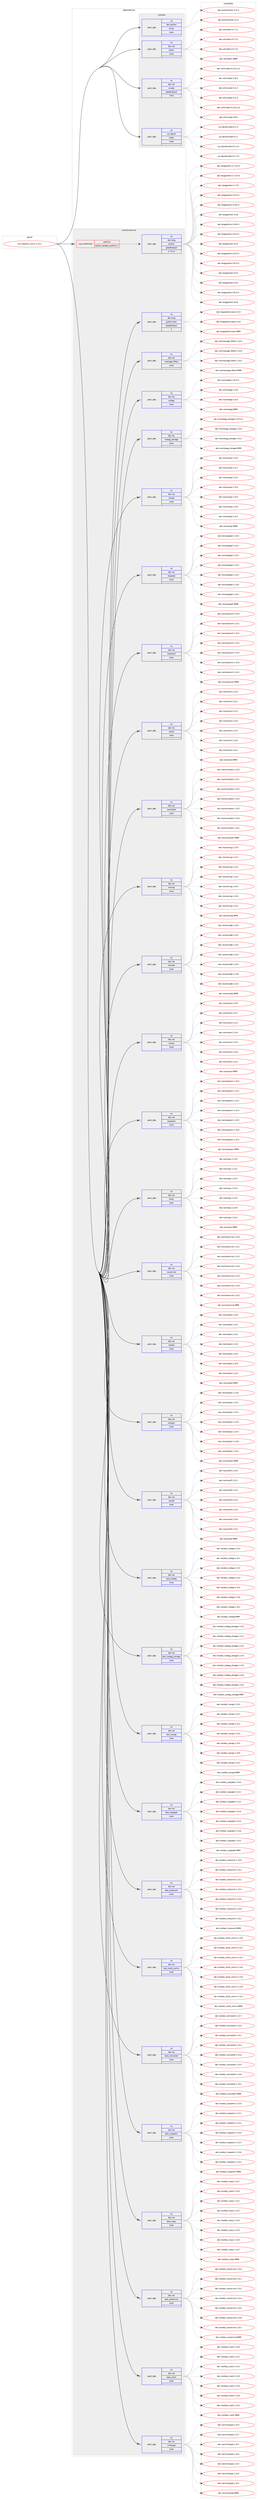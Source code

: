 digraph prolog {

# *************
# Graph options
# *************

newrank=true;
concentrate=true;
compound=true;
graph [rankdir=LR,fontname=Helvetica,fontsize=10,ranksep=1.5];#, ranksep=2.5, nodesep=0.2];
edge  [arrowhead=vee];
node  [fontname=Helvetica,fontsize=10];

# **********
# The ebuild
# **********

subgraph cluster_leftcol {
color=gray;
rank=same;
label=<<i>ebuild</i>>;
id [label="ros-meta/ros_comm-1.14.2", color=red, width=4, href="../ros-meta/ros_comm-1.14.2.svg"];
}

# ****************
# The dependencies
# ****************

subgraph cluster_midcol {
color=gray;
label=<<i>dependencies</i>>;
subgraph cluster_compile {
fillcolor="#eeeeee";
style=filled;
label=<<i>compile</i>>;
subgraph pack1344 {
dependency1949 [label=<<TABLE BORDER="0" CELLBORDER="1" CELLSPACING="0" CELLPADDING="4" WIDTH="220"><TR><TD ROWSPAN="6" CELLPADDING="30">pack_dep</TD></TR><TR><TD WIDTH="110">no</TD></TR><TR><TD>dev-python</TD></TR><TR><TD>empy</TD></TR><TR><TD>none</TD></TR><TR><TD></TD></TR></TABLE>>, shape=none, color=blue];
}
id:e -> dependency1949:w [weight=20,style="solid",arrowhead="vee"];
subgraph pack1345 {
dependency1950 [label=<<TABLE BORDER="0" CELLBORDER="1" CELLSPACING="0" CELLPADDING="4" WIDTH="220"><TR><TD ROWSPAN="6" CELLPADDING="30">pack_dep</TD></TR><TR><TD WIDTH="110">no</TD></TR><TR><TD>dev-util</TD></TR><TR><TD>catkin</TD></TR><TR><TD>none</TD></TR><TR><TD></TD></TR></TABLE>>, shape=none, color=blue];
}
id:e -> dependency1950:w [weight=20,style="solid",arrowhead="vee"];
subgraph pack1346 {
dependency1951 [label=<<TABLE BORDER="0" CELLBORDER="1" CELLSPACING="0" CELLPADDING="4" WIDTH="220"><TR><TD ROWSPAN="6" CELLPADDING="30">pack_dep</TD></TR><TR><TD WIDTH="110">no</TD></TR><TR><TD>dev-util</TD></TR><TR><TD>cmake</TD></TR><TR><TD>greaterequal</TD></TR><TR><TD>3.9.6</TD></TR></TABLE>>, shape=none, color=blue];
}
id:e -> dependency1951:w [weight=20,style="solid",arrowhead="vee"];
subgraph pack1347 {
dependency1952 [label=<<TABLE BORDER="0" CELLBORDER="1" CELLSPACING="0" CELLPADDING="4" WIDTH="220"><TR><TD ROWSPAN="6" CELLPADDING="30">pack_dep</TD></TR><TR><TD WIDTH="110">no</TD></TR><TR><TD>sys-devel</TD></TR><TR><TD>make</TD></TR><TR><TD>none</TD></TR><TR><TD></TD></TR></TABLE>>, shape=none, color=blue];
}
id:e -> dependency1952:w [weight=20,style="solid",arrowhead="vee"];
}
subgraph cluster_compileandrun {
fillcolor="#eeeeee";
style=filled;
label=<<i>compile and run</i>>;
subgraph cond572 {
dependency1953 [label=<<TABLE BORDER="0" CELLBORDER="1" CELLSPACING="0" CELLPADDING="4"><TR><TD ROWSPAN="3" CELLPADDING="10">use_conditional</TD></TR><TR><TD>positive</TD></TR><TR><TD>python_targets_python2_7</TD></TR></TABLE>>, shape=none, color=red];
subgraph pack1348 {
dependency1954 [label=<<TABLE BORDER="0" CELLBORDER="1" CELLSPACING="0" CELLPADDING="4" WIDTH="220"><TR><TD ROWSPAN="6" CELLPADDING="30">pack_dep</TD></TR><TR><TD WIDTH="110">no</TD></TR><TR><TD>dev-lang</TD></TR><TR><TD>python</TD></TR><TR><TD>greaterequal</TD></TR><TR><TD>2.7.5-r2</TD></TR></TABLE>>, shape=none, color=blue];
}
dependency1953:e -> dependency1954:w [weight=20,style="dashed",arrowhead="vee"];
}
id:e -> dependency1953:w [weight=20,style="solid",arrowhead="odotvee"];
subgraph pack1349 {
dependency1955 [label=<<TABLE BORDER="0" CELLBORDER="1" CELLSPACING="0" CELLPADDING="4" WIDTH="220"><TR><TD ROWSPAN="6" CELLPADDING="30">pack_dep</TD></TR><TR><TD WIDTH="110">no</TD></TR><TR><TD>dev-lang</TD></TR><TR><TD>python-exec</TD></TR><TR><TD>greaterequal</TD></TR><TR><TD>2</TD></TR></TABLE>>, shape=none, color=blue];
}
id:e -> dependency1955:w [weight=20,style="solid",arrowhead="odotvee"];
subgraph pack1350 {
dependency1956 [label=<<TABLE BORDER="0" CELLBORDER="1" CELLSPACING="0" CELLPADDING="4" WIDTH="220"><TR><TD ROWSPAN="6" CELLPADDING="30">pack_dep</TD></TR><TR><TD WIDTH="110">no</TD></TR><TR><TD>dev-ros</TD></TR><TR><TD>message_filters</TD></TR><TR><TD>none</TD></TR><TR><TD></TD></TR></TABLE>>, shape=none, color=blue];
}
id:e -> dependency1956:w [weight=20,style="solid",arrowhead="odotvee"];
subgraph pack1351 {
dependency1957 [label=<<TABLE BORDER="0" CELLBORDER="1" CELLSPACING="0" CELLPADDING="4" WIDTH="220"><TR><TD ROWSPAN="6" CELLPADDING="30">pack_dep</TD></TR><TR><TD WIDTH="110">no</TD></TR><TR><TD>dev-ros</TD></TR><TR><TD>rosbag</TD></TR><TR><TD>none</TD></TR><TR><TD></TD></TR></TABLE>>, shape=none, color=blue];
}
id:e -> dependency1957:w [weight=20,style="solid",arrowhead="odotvee"];
subgraph pack1352 {
dependency1958 [label=<<TABLE BORDER="0" CELLBORDER="1" CELLSPACING="0" CELLPADDING="4" WIDTH="220"><TR><TD ROWSPAN="6" CELLPADDING="30">pack_dep</TD></TR><TR><TD WIDTH="110">no</TD></TR><TR><TD>dev-ros</TD></TR><TR><TD>rosbag_storage</TD></TR><TR><TD>none</TD></TR><TR><TD></TD></TR></TABLE>>, shape=none, color=blue];
}
id:e -> dependency1958:w [weight=20,style="solid",arrowhead="odotvee"];
subgraph pack1353 {
dependency1959 [label=<<TABLE BORDER="0" CELLBORDER="1" CELLSPACING="0" CELLPADDING="4" WIDTH="220"><TR><TD ROWSPAN="6" CELLPADDING="30">pack_dep</TD></TR><TR><TD WIDTH="110">no</TD></TR><TR><TD>dev-ros</TD></TR><TR><TD>roscpp</TD></TR><TR><TD>none</TD></TR><TR><TD></TD></TR></TABLE>>, shape=none, color=blue];
}
id:e -> dependency1959:w [weight=20,style="solid",arrowhead="odotvee"];
subgraph pack1354 {
dependency1960 [label=<<TABLE BORDER="0" CELLBORDER="1" CELLSPACING="0" CELLPADDING="4" WIDTH="220"><TR><TD ROWSPAN="6" CELLPADDING="30">pack_dep</TD></TR><TR><TD WIDTH="110">no</TD></TR><TR><TD>dev-ros</TD></TR><TR><TD>rosgraph</TD></TR><TR><TD>none</TD></TR><TR><TD></TD></TR></TABLE>>, shape=none, color=blue];
}
id:e -> dependency1960:w [weight=20,style="solid",arrowhead="odotvee"];
subgraph pack1355 {
dependency1961 [label=<<TABLE BORDER="0" CELLBORDER="1" CELLSPACING="0" CELLPADDING="4" WIDTH="220"><TR><TD ROWSPAN="6" CELLPADDING="30">pack_dep</TD></TR><TR><TD WIDTH="110">no</TD></TR><TR><TD>dev-ros</TD></TR><TR><TD>roslaunch</TD></TR><TR><TD>none</TD></TR><TR><TD></TD></TR></TABLE>>, shape=none, color=blue];
}
id:e -> dependency1961:w [weight=20,style="solid",arrowhead="odotvee"];
subgraph pack1356 {
dependency1962 [label=<<TABLE BORDER="0" CELLBORDER="1" CELLSPACING="0" CELLPADDING="4" WIDTH="220"><TR><TD ROWSPAN="6" CELLPADDING="30">pack_dep</TD></TR><TR><TD WIDTH="110">no</TD></TR><TR><TD>dev-ros</TD></TR><TR><TD>roslz4</TD></TR><TR><TD>none</TD></TR><TR><TD></TD></TR></TABLE>>, shape=none, color=blue];
}
id:e -> dependency1962:w [weight=20,style="solid",arrowhead="odotvee"];
subgraph pack1357 {
dependency1963 [label=<<TABLE BORDER="0" CELLBORDER="1" CELLSPACING="0" CELLPADDING="4" WIDTH="220"><TR><TD ROWSPAN="6" CELLPADDING="30">pack_dep</TD></TR><TR><TD WIDTH="110">no</TD></TR><TR><TD>dev-ros</TD></TR><TR><TD>rosmaster</TD></TR><TR><TD>none</TD></TR><TR><TD></TD></TR></TABLE>>, shape=none, color=blue];
}
id:e -> dependency1963:w [weight=20,style="solid",arrowhead="odotvee"];
subgraph pack1358 {
dependency1964 [label=<<TABLE BORDER="0" CELLBORDER="1" CELLSPACING="0" CELLPADDING="4" WIDTH="220"><TR><TD ROWSPAN="6" CELLPADDING="30">pack_dep</TD></TR><TR><TD WIDTH="110">no</TD></TR><TR><TD>dev-ros</TD></TR><TR><TD>rosmsg</TD></TR><TR><TD>none</TD></TR><TR><TD></TD></TR></TABLE>>, shape=none, color=blue];
}
id:e -> dependency1964:w [weight=20,style="solid",arrowhead="odotvee"];
subgraph pack1359 {
dependency1965 [label=<<TABLE BORDER="0" CELLBORDER="1" CELLSPACING="0" CELLPADDING="4" WIDTH="220"><TR><TD ROWSPAN="6" CELLPADDING="30">pack_dep</TD></TR><TR><TD WIDTH="110">no</TD></TR><TR><TD>dev-ros</TD></TR><TR><TD>rosnode</TD></TR><TR><TD>none</TD></TR><TR><TD></TD></TR></TABLE>>, shape=none, color=blue];
}
id:e -> dependency1965:w [weight=20,style="solid",arrowhead="odotvee"];
subgraph pack1360 {
dependency1966 [label=<<TABLE BORDER="0" CELLBORDER="1" CELLSPACING="0" CELLPADDING="4" WIDTH="220"><TR><TD ROWSPAN="6" CELLPADDING="30">pack_dep</TD></TR><TR><TD WIDTH="110">no</TD></TR><TR><TD>dev-ros</TD></TR><TR><TD>rosout</TD></TR><TR><TD>none</TD></TR><TR><TD></TD></TR></TABLE>>, shape=none, color=blue];
}
id:e -> dependency1966:w [weight=20,style="solid",arrowhead="odotvee"];
subgraph pack1361 {
dependency1967 [label=<<TABLE BORDER="0" CELLBORDER="1" CELLSPACING="0" CELLPADDING="4" WIDTH="220"><TR><TD ROWSPAN="6" CELLPADDING="30">pack_dep</TD></TR><TR><TD WIDTH="110">no</TD></TR><TR><TD>dev-ros</TD></TR><TR><TD>rosparam</TD></TR><TR><TD>none</TD></TR><TR><TD></TD></TR></TABLE>>, shape=none, color=blue];
}
id:e -> dependency1967:w [weight=20,style="solid",arrowhead="odotvee"];
subgraph pack1362 {
dependency1968 [label=<<TABLE BORDER="0" CELLBORDER="1" CELLSPACING="0" CELLPADDING="4" WIDTH="220"><TR><TD ROWSPAN="6" CELLPADDING="30">pack_dep</TD></TR><TR><TD WIDTH="110">no</TD></TR><TR><TD>dev-ros</TD></TR><TR><TD>rospy</TD></TR><TR><TD>none</TD></TR><TR><TD></TD></TR></TABLE>>, shape=none, color=blue];
}
id:e -> dependency1968:w [weight=20,style="solid",arrowhead="odotvee"];
subgraph pack1363 {
dependency1969 [label=<<TABLE BORDER="0" CELLBORDER="1" CELLSPACING="0" CELLPADDING="4" WIDTH="220"><TR><TD ROWSPAN="6" CELLPADDING="30">pack_dep</TD></TR><TR><TD WIDTH="110">no</TD></TR><TR><TD>dev-ros</TD></TR><TR><TD>rosservice</TD></TR><TR><TD>none</TD></TR><TR><TD></TD></TR></TABLE>>, shape=none, color=blue];
}
id:e -> dependency1969:w [weight=20,style="solid",arrowhead="odotvee"];
subgraph pack1364 {
dependency1970 [label=<<TABLE BORDER="0" CELLBORDER="1" CELLSPACING="0" CELLPADDING="4" WIDTH="220"><TR><TD ROWSPAN="6" CELLPADDING="30">pack_dep</TD></TR><TR><TD WIDTH="110">no</TD></TR><TR><TD>dev-ros</TD></TR><TR><TD>rostest</TD></TR><TR><TD>none</TD></TR><TR><TD></TD></TR></TABLE>>, shape=none, color=blue];
}
id:e -> dependency1970:w [weight=20,style="solid",arrowhead="odotvee"];
subgraph pack1365 {
dependency1971 [label=<<TABLE BORDER="0" CELLBORDER="1" CELLSPACING="0" CELLPADDING="4" WIDTH="220"><TR><TD ROWSPAN="6" CELLPADDING="30">pack_dep</TD></TR><TR><TD WIDTH="110">no</TD></TR><TR><TD>dev-ros</TD></TR><TR><TD>rostopic</TD></TR><TR><TD>none</TD></TR><TR><TD></TD></TR></TABLE>>, shape=none, color=blue];
}
id:e -> dependency1971:w [weight=20,style="solid",arrowhead="odotvee"];
subgraph pack1366 {
dependency1972 [label=<<TABLE BORDER="0" CELLBORDER="1" CELLSPACING="0" CELLPADDING="4" WIDTH="220"><TR><TD ROWSPAN="6" CELLPADDING="30">pack_dep</TD></TR><TR><TD WIDTH="110">no</TD></TR><TR><TD>dev-ros</TD></TR><TR><TD>roswtf</TD></TR><TR><TD>none</TD></TR><TR><TD></TD></TR></TABLE>>, shape=none, color=blue];
}
id:e -> dependency1972:w [weight=20,style="solid",arrowhead="odotvee"];
subgraph pack1367 {
dependency1973 [label=<<TABLE BORDER="0" CELLBORDER="1" CELLSPACING="0" CELLPADDING="4" WIDTH="220"><TR><TD ROWSPAN="6" CELLPADDING="30">pack_dep</TD></TR><TR><TD WIDTH="110">no</TD></TR><TR><TD>dev-ros</TD></TR><TR><TD>test_rosbag</TD></TR><TR><TD>none</TD></TR><TR><TD></TD></TR></TABLE>>, shape=none, color=blue];
}
id:e -> dependency1973:w [weight=20,style="solid",arrowhead="odotvee"];
subgraph pack1368 {
dependency1974 [label=<<TABLE BORDER="0" CELLBORDER="1" CELLSPACING="0" CELLPADDING="4" WIDTH="220"><TR><TD ROWSPAN="6" CELLPADDING="30">pack_dep</TD></TR><TR><TD WIDTH="110">no</TD></TR><TR><TD>dev-ros</TD></TR><TR><TD>test_rosbag_storage</TD></TR><TR><TD>none</TD></TR><TR><TD></TD></TR></TABLE>>, shape=none, color=blue];
}
id:e -> dependency1974:w [weight=20,style="solid",arrowhead="odotvee"];
subgraph pack1369 {
dependency1975 [label=<<TABLE BORDER="0" CELLBORDER="1" CELLSPACING="0" CELLPADDING="4" WIDTH="220"><TR><TD ROWSPAN="6" CELLPADDING="30">pack_dep</TD></TR><TR><TD WIDTH="110">no</TD></TR><TR><TD>dev-ros</TD></TR><TR><TD>test_roscpp</TD></TR><TR><TD>none</TD></TR><TR><TD></TD></TR></TABLE>>, shape=none, color=blue];
}
id:e -> dependency1975:w [weight=20,style="solid",arrowhead="odotvee"];
subgraph pack1370 {
dependency1976 [label=<<TABLE BORDER="0" CELLBORDER="1" CELLSPACING="0" CELLPADDING="4" WIDTH="220"><TR><TD ROWSPAN="6" CELLPADDING="30">pack_dep</TD></TR><TR><TD WIDTH="110">no</TD></TR><TR><TD>dev-ros</TD></TR><TR><TD>test_rosgraph</TD></TR><TR><TD>none</TD></TR><TR><TD></TD></TR></TABLE>>, shape=none, color=blue];
}
id:e -> dependency1976:w [weight=20,style="solid",arrowhead="odotvee"];
subgraph pack1371 {
dependency1977 [label=<<TABLE BORDER="0" CELLBORDER="1" CELLSPACING="0" CELLPADDING="4" WIDTH="220"><TR><TD ROWSPAN="6" CELLPADDING="30">pack_dep</TD></TR><TR><TD WIDTH="110">no</TD></TR><TR><TD>dev-ros</TD></TR><TR><TD>test_roslaunch</TD></TR><TR><TD>none</TD></TR><TR><TD></TD></TR></TABLE>>, shape=none, color=blue];
}
id:e -> dependency1977:w [weight=20,style="solid",arrowhead="odotvee"];
subgraph pack1372 {
dependency1978 [label=<<TABLE BORDER="0" CELLBORDER="1" CELLSPACING="0" CELLPADDING="4" WIDTH="220"><TR><TD ROWSPAN="6" CELLPADDING="30">pack_dep</TD></TR><TR><TD WIDTH="110">no</TD></TR><TR><TD>dev-ros</TD></TR><TR><TD>test_roslib_comm</TD></TR><TR><TD>none</TD></TR><TR><TD></TD></TR></TABLE>>, shape=none, color=blue];
}
id:e -> dependency1978:w [weight=20,style="solid",arrowhead="odotvee"];
subgraph pack1373 {
dependency1979 [label=<<TABLE BORDER="0" CELLBORDER="1" CELLSPACING="0" CELLPADDING="4" WIDTH="220"><TR><TD ROWSPAN="6" CELLPADDING="30">pack_dep</TD></TR><TR><TD WIDTH="110">no</TD></TR><TR><TD>dev-ros</TD></TR><TR><TD>test_rosmaster</TD></TR><TR><TD>none</TD></TR><TR><TD></TD></TR></TABLE>>, shape=none, color=blue];
}
id:e -> dependency1979:w [weight=20,style="solid",arrowhead="odotvee"];
subgraph pack1374 {
dependency1980 [label=<<TABLE BORDER="0" CELLBORDER="1" CELLSPACING="0" CELLPADDING="4" WIDTH="220"><TR><TD ROWSPAN="6" CELLPADDING="30">pack_dep</TD></TR><TR><TD WIDTH="110">no</TD></TR><TR><TD>dev-ros</TD></TR><TR><TD>test_rosparam</TD></TR><TR><TD>none</TD></TR><TR><TD></TD></TR></TABLE>>, shape=none, color=blue];
}
id:e -> dependency1980:w [weight=20,style="solid",arrowhead="odotvee"];
subgraph pack1375 {
dependency1981 [label=<<TABLE BORDER="0" CELLBORDER="1" CELLSPACING="0" CELLPADDING="4" WIDTH="220"><TR><TD ROWSPAN="6" CELLPADDING="30">pack_dep</TD></TR><TR><TD WIDTH="110">no</TD></TR><TR><TD>dev-ros</TD></TR><TR><TD>test_rospy</TD></TR><TR><TD>none</TD></TR><TR><TD></TD></TR></TABLE>>, shape=none, color=blue];
}
id:e -> dependency1981:w [weight=20,style="solid",arrowhead="odotvee"];
subgraph pack1376 {
dependency1982 [label=<<TABLE BORDER="0" CELLBORDER="1" CELLSPACING="0" CELLPADDING="4" WIDTH="220"><TR><TD ROWSPAN="6" CELLPADDING="30">pack_dep</TD></TR><TR><TD WIDTH="110">no</TD></TR><TR><TD>dev-ros</TD></TR><TR><TD>test_rosservice</TD></TR><TR><TD>none</TD></TR><TR><TD></TD></TR></TABLE>>, shape=none, color=blue];
}
id:e -> dependency1982:w [weight=20,style="solid",arrowhead="odotvee"];
subgraph pack1377 {
dependency1983 [label=<<TABLE BORDER="0" CELLBORDER="1" CELLSPACING="0" CELLPADDING="4" WIDTH="220"><TR><TD ROWSPAN="6" CELLPADDING="30">pack_dep</TD></TR><TR><TD WIDTH="110">no</TD></TR><TR><TD>dev-ros</TD></TR><TR><TD>topic_tools</TD></TR><TR><TD>none</TD></TR><TR><TD></TD></TR></TABLE>>, shape=none, color=blue];
}
id:e -> dependency1983:w [weight=20,style="solid",arrowhead="odotvee"];
subgraph pack1378 {
dependency1984 [label=<<TABLE BORDER="0" CELLBORDER="1" CELLSPACING="0" CELLPADDING="4" WIDTH="220"><TR><TD ROWSPAN="6" CELLPADDING="30">pack_dep</TD></TR><TR><TD WIDTH="110">no</TD></TR><TR><TD>dev-ros</TD></TR><TR><TD>xmlrpcpp</TD></TR><TR><TD>none</TD></TR><TR><TD></TD></TR></TABLE>>, shape=none, color=blue];
}
id:e -> dependency1984:w [weight=20,style="solid",arrowhead="odotvee"];
}
subgraph cluster_run {
fillcolor="#eeeeee";
style=filled;
label=<<i>run</i>>;
}
}

# **************
# The candidates
# **************

subgraph cluster_choices {
rank=same;
color=gray;
label=<<i>candidates</i>>;

subgraph choice1344 {
color=black;
nodesep=1;
choice1001011184511212111610411111047101109112121455146514511449 [label="dev-python/empy-3.3-r1", color=red, width=4,href="../dev-python/empy-3.3-r1.svg"];
choice1001011184511212111610411111047101109112121455146514650 [label="dev-python/empy-3.3.2", color=red, width=4,href="../dev-python/empy-3.3.2.svg"];
dependency1949:e -> choice1001011184511212111610411111047101109112121455146514511449:w [style=dotted,weight="100"];
dependency1949:e -> choice1001011184511212111610411111047101109112121455146514650:w [style=dotted,weight="100"];
}
subgraph choice1345 {
color=black;
nodesep=1;
choice1001011184511711610510847999711610710511045484655464949 [label="dev-util/catkin-0.7.11", color=red, width=4,href="../dev-util/catkin-0.7.11.svg"];
choice1001011184511711610510847999711610710511045484655464950 [label="dev-util/catkin-0.7.12", color=red, width=4,href="../dev-util/catkin-0.7.12.svg"];
choice1001011184511711610510847999711610710511045484655464952 [label="dev-util/catkin-0.7.14", color=red, width=4,href="../dev-util/catkin-0.7.14.svg"];
choice100101118451171161051084799971161071051104557575757 [label="dev-util/catkin-9999", color=red, width=4,href="../dev-util/catkin-9999.svg"];
dependency1950:e -> choice1001011184511711610510847999711610710511045484655464949:w [style=dotted,weight="100"];
dependency1950:e -> choice1001011184511711610510847999711610710511045484655464950:w [style=dotted,weight="100"];
dependency1950:e -> choice1001011184511711610510847999711610710511045484655464952:w [style=dotted,weight="100"];
dependency1950:e -> choice100101118451171161051084799971161071051104557575757:w [style=dotted,weight="100"];
}
subgraph choice1346 {
color=black;
nodesep=1;
choice1001011184511711610510847991099710710145514649504648951149949 [label="dev-util/cmake-3.12.0_rc1", color=red, width=4,href="../dev-util/cmake-3.12.0_rc1.svg"];
choice1001011184511711610510847991099710710145514649484651 [label="dev-util/cmake-3.10.3", color=red, width=4,href="../dev-util/cmake-3.10.3.svg"];
choice1001011184511711610510847991099710710145514649494651 [label="dev-util/cmake-3.11.3", color=red, width=4,href="../dev-util/cmake-3.11.3.svg"];
choice1001011184511711610510847991099710710145514649494652 [label="dev-util/cmake-3.11.4", color=red, width=4,href="../dev-util/cmake-3.11.4.svg"];
choice1001011184511711610510847991099710710145514649504648951149950 [label="dev-util/cmake-3.12.0_rc2", color=red, width=4,href="../dev-util/cmake-3.12.0_rc2.svg"];
choice10010111845117116105108479910997107101455146574654 [label="dev-util/cmake-3.9.6", color=red, width=4,href="../dev-util/cmake-3.9.6.svg"];
dependency1951:e -> choice1001011184511711610510847991099710710145514649504648951149949:w [style=dotted,weight="100"];
dependency1951:e -> choice1001011184511711610510847991099710710145514649484651:w [style=dotted,weight="100"];
dependency1951:e -> choice1001011184511711610510847991099710710145514649494651:w [style=dotted,weight="100"];
dependency1951:e -> choice1001011184511711610510847991099710710145514649494652:w [style=dotted,weight="100"];
dependency1951:e -> choice1001011184511711610510847991099710710145514649504648951149950:w [style=dotted,weight="100"];
dependency1951:e -> choice10010111845117116105108479910997107101455146574654:w [style=dotted,weight="100"];
}
subgraph choice1347 {
color=black;
nodesep=1;
choice115121115451001011181011084710997107101455246494511449 [label="sys-devel/make-4.1-r1", color=red, width=4,href="../sys-devel/make-4.1-r1.svg"];
choice115121115451001011181011084710997107101455246504649 [label="sys-devel/make-4.2.1", color=red, width=4,href="../sys-devel/make-4.2.1.svg"];
choice1151211154510010111810110847109971071014552465046494511450 [label="sys-devel/make-4.2.1-r2", color=red, width=4,href="../sys-devel/make-4.2.1-r2.svg"];
choice1151211154510010111810110847109971071014552465046494511451 [label="sys-devel/make-4.2.1-r3", color=red, width=4,href="../sys-devel/make-4.2.1-r3.svg"];
dependency1952:e -> choice115121115451001011181011084710997107101455246494511449:w [style=dotted,weight="100"];
dependency1952:e -> choice115121115451001011181011084710997107101455246504649:w [style=dotted,weight="100"];
dependency1952:e -> choice1151211154510010111810110847109971071014552465046494511450:w [style=dotted,weight="100"];
dependency1952:e -> choice1151211154510010111810110847109971071014552465046494511451:w [style=dotted,weight="100"];
}
subgraph choice1348 {
color=black;
nodesep=1;
choice100101118451089711010347112121116104111110455046554649524511449 [label="dev-lang/python-2.7.14-r1", color=red, width=4,href="../dev-lang/python-2.7.14-r1.svg"];
choice100101118451089711010347112121116104111110455046554649524511450 [label="dev-lang/python-2.7.14-r2", color=red, width=4,href="../dev-lang/python-2.7.14-r2.svg"];
choice10010111845108971101034711212111610411111045504655464953 [label="dev-lang/python-2.7.15", color=red, width=4,href="../dev-lang/python-2.7.15.svg"];
choice1001011184510897110103471121211161041111104551465246534511449 [label="dev-lang/python-3.4.5-r1", color=red, width=4,href="../dev-lang/python-3.4.5-r1.svg"];
choice1001011184510897110103471121211161041111104551465246544511449 [label="dev-lang/python-3.4.6-r1", color=red, width=4,href="../dev-lang/python-3.4.6-r1.svg"];
choice100101118451089711010347112121116104111110455146524656 [label="dev-lang/python-3.4.8", color=red, width=4,href="../dev-lang/python-3.4.8.svg"];
choice1001011184510897110103471121211161041111104551465246564511449 [label="dev-lang/python-3.4.8-r1", color=red, width=4,href="../dev-lang/python-3.4.8-r1.svg"];
choice1001011184510897110103471121211161041111104551465346524511449 [label="dev-lang/python-3.5.4-r1", color=red, width=4,href="../dev-lang/python-3.5.4-r1.svg"];
choice100101118451089711010347112121116104111110455146534653 [label="dev-lang/python-3.5.5", color=red, width=4,href="../dev-lang/python-3.5.5.svg"];
choice1001011184510897110103471121211161041111104551465346534511449 [label="dev-lang/python-3.5.5-r1", color=red, width=4,href="../dev-lang/python-3.5.5-r1.svg"];
choice1001011184510897110103471121211161041111104551465446514511449 [label="dev-lang/python-3.6.3-r1", color=red, width=4,href="../dev-lang/python-3.6.3-r1.svg"];
choice100101118451089711010347112121116104111110455146544652 [label="dev-lang/python-3.6.4", color=red, width=4,href="../dev-lang/python-3.6.4.svg"];
choice100101118451089711010347112121116104111110455146544653 [label="dev-lang/python-3.6.5", color=red, width=4,href="../dev-lang/python-3.6.5.svg"];
choice1001011184510897110103471121211161041111104551465446534511449 [label="dev-lang/python-3.6.5-r1", color=red, width=4,href="../dev-lang/python-3.6.5-r1.svg"];
choice100101118451089711010347112121116104111110455146544654 [label="dev-lang/python-3.6.6", color=red, width=4,href="../dev-lang/python-3.6.6.svg"];
dependency1954:e -> choice100101118451089711010347112121116104111110455046554649524511449:w [style=dotted,weight="100"];
dependency1954:e -> choice100101118451089711010347112121116104111110455046554649524511450:w [style=dotted,weight="100"];
dependency1954:e -> choice10010111845108971101034711212111610411111045504655464953:w [style=dotted,weight="100"];
dependency1954:e -> choice1001011184510897110103471121211161041111104551465246534511449:w [style=dotted,weight="100"];
dependency1954:e -> choice1001011184510897110103471121211161041111104551465246544511449:w [style=dotted,weight="100"];
dependency1954:e -> choice100101118451089711010347112121116104111110455146524656:w [style=dotted,weight="100"];
dependency1954:e -> choice1001011184510897110103471121211161041111104551465246564511449:w [style=dotted,weight="100"];
dependency1954:e -> choice1001011184510897110103471121211161041111104551465346524511449:w [style=dotted,weight="100"];
dependency1954:e -> choice100101118451089711010347112121116104111110455146534653:w [style=dotted,weight="100"];
dependency1954:e -> choice1001011184510897110103471121211161041111104551465346534511449:w [style=dotted,weight="100"];
dependency1954:e -> choice1001011184510897110103471121211161041111104551465446514511449:w [style=dotted,weight="100"];
dependency1954:e -> choice100101118451089711010347112121116104111110455146544652:w [style=dotted,weight="100"];
dependency1954:e -> choice100101118451089711010347112121116104111110455146544653:w [style=dotted,weight="100"];
dependency1954:e -> choice1001011184510897110103471121211161041111104551465446534511449:w [style=dotted,weight="100"];
dependency1954:e -> choice100101118451089711010347112121116104111110455146544654:w [style=dotted,weight="100"];
}
subgraph choice1349 {
color=black;
nodesep=1;
choice1001011184510897110103471121211161041111104510112010199455046524653 [label="dev-lang/python-exec-2.4.5", color=red, width=4,href="../dev-lang/python-exec-2.4.5.svg"];
choice1001011184510897110103471121211161041111104510112010199455046524654 [label="dev-lang/python-exec-2.4.6", color=red, width=4,href="../dev-lang/python-exec-2.4.6.svg"];
choice10010111845108971101034711212111610411111045101120101994557575757 [label="dev-lang/python-exec-9999", color=red, width=4,href="../dev-lang/python-exec-9999.svg"];
dependency1955:e -> choice1001011184510897110103471121211161041111104510112010199455046524653:w [style=dotted,weight="100"];
dependency1955:e -> choice1001011184510897110103471121211161041111104510112010199455046524654:w [style=dotted,weight="100"];
dependency1955:e -> choice10010111845108971101034711212111610411111045101120101994557575757:w [style=dotted,weight="100"];
}
subgraph choice1350 {
color=black;
nodesep=1;
choice1001011184511411111547109101115115971031019510210510811610111411545494649514653 [label="dev-ros/message_filters-1.13.5", color=red, width=4,href="../dev-ros/message_filters-1.13.5.svg"];
choice1001011184511411111547109101115115971031019510210510811610111411545494649514654 [label="dev-ros/message_filters-1.13.6", color=red, width=4,href="../dev-ros/message_filters-1.13.6.svg"];
choice1001011184511411111547109101115115971031019510210510811610111411545494649524650 [label="dev-ros/message_filters-1.14.2", color=red, width=4,href="../dev-ros/message_filters-1.14.2.svg"];
choice100101118451141111154710910111511597103101951021051081161011141154557575757 [label="dev-ros/message_filters-9999", color=red, width=4,href="../dev-ros/message_filters-9999.svg"];
dependency1956:e -> choice1001011184511411111547109101115115971031019510210510811610111411545494649514653:w [style=dotted,weight="100"];
dependency1956:e -> choice1001011184511411111547109101115115971031019510210510811610111411545494649514654:w [style=dotted,weight="100"];
dependency1956:e -> choice1001011184511411111547109101115115971031019510210510811610111411545494649524650:w [style=dotted,weight="100"];
dependency1956:e -> choice100101118451141111154710910111511597103101951021051081161011141154557575757:w [style=dotted,weight="100"];
}
subgraph choice1351 {
color=black;
nodesep=1;
choice10010111845114111115471141111159897103454946495146534511449 [label="dev-ros/rosbag-1.13.5-r1", color=red, width=4,href="../dev-ros/rosbag-1.13.5-r1.svg"];
choice1001011184511411111547114111115989710345494649514654 [label="dev-ros/rosbag-1.13.6", color=red, width=4,href="../dev-ros/rosbag-1.13.6.svg"];
choice1001011184511411111547114111115989710345494649524650 [label="dev-ros/rosbag-1.14.2", color=red, width=4,href="../dev-ros/rosbag-1.14.2.svg"];
choice100101118451141111154711411111598971034557575757 [label="dev-ros/rosbag-9999", color=red, width=4,href="../dev-ros/rosbag-9999.svg"];
dependency1957:e -> choice10010111845114111115471141111159897103454946495146534511449:w [style=dotted,weight="100"];
dependency1957:e -> choice1001011184511411111547114111115989710345494649514654:w [style=dotted,weight="100"];
dependency1957:e -> choice1001011184511411111547114111115989710345494649524650:w [style=dotted,weight="100"];
dependency1957:e -> choice100101118451141111154711411111598971034557575757:w [style=dotted,weight="100"];
}
subgraph choice1352 {
color=black;
nodesep=1;
choice100101118451141111154711411111598971039511511611111497103101454946495146534511449 [label="dev-ros/rosbag_storage-1.13.5-r1", color=red, width=4,href="../dev-ros/rosbag_storage-1.13.5-r1.svg"];
choice10010111845114111115471141111159897103951151161111149710310145494649514654 [label="dev-ros/rosbag_storage-1.13.6", color=red, width=4,href="../dev-ros/rosbag_storage-1.13.6.svg"];
choice10010111845114111115471141111159897103951151161111149710310145494649524650 [label="dev-ros/rosbag_storage-1.14.2", color=red, width=4,href="../dev-ros/rosbag_storage-1.14.2.svg"];
choice1001011184511411111547114111115989710395115116111114971031014557575757 [label="dev-ros/rosbag_storage-9999", color=red, width=4,href="../dev-ros/rosbag_storage-9999.svg"];
dependency1958:e -> choice100101118451141111154711411111598971039511511611111497103101454946495146534511449:w [style=dotted,weight="100"];
dependency1958:e -> choice10010111845114111115471141111159897103951151161111149710310145494649514654:w [style=dotted,weight="100"];
dependency1958:e -> choice10010111845114111115471141111159897103951151161111149710310145494649524650:w [style=dotted,weight="100"];
dependency1958:e -> choice1001011184511411111547114111115989710395115116111114971031014557575757:w [style=dotted,weight="100"];
}
subgraph choice1353 {
color=black;
nodesep=1;
choice10010111845114111115471141111159911211245494649514648 [label="dev-ros/roscpp-1.13.0", color=red, width=4,href="../dev-ros/roscpp-1.13.0.svg"];
choice10010111845114111115471141111159911211245494649514649 [label="dev-ros/roscpp-1.13.1", color=red, width=4,href="../dev-ros/roscpp-1.13.1.svg"];
choice10010111845114111115471141111159911211245494649514650 [label="dev-ros/roscpp-1.13.2", color=red, width=4,href="../dev-ros/roscpp-1.13.2.svg"];
choice10010111845114111115471141111159911211245494649514652 [label="dev-ros/roscpp-1.13.4", color=red, width=4,href="../dev-ros/roscpp-1.13.4.svg"];
choice10010111845114111115471141111159911211245494649514653 [label="dev-ros/roscpp-1.13.5", color=red, width=4,href="../dev-ros/roscpp-1.13.5.svg"];
choice10010111845114111115471141111159911211245494649514654 [label="dev-ros/roscpp-1.13.6", color=red, width=4,href="../dev-ros/roscpp-1.13.6.svg"];
choice10010111845114111115471141111159911211245494649524650 [label="dev-ros/roscpp-1.14.2", color=red, width=4,href="../dev-ros/roscpp-1.14.2.svg"];
choice1001011184511411111547114111115991121124557575757 [label="dev-ros/roscpp-9999", color=red, width=4,href="../dev-ros/roscpp-9999.svg"];
dependency1959:e -> choice10010111845114111115471141111159911211245494649514648:w [style=dotted,weight="100"];
dependency1959:e -> choice10010111845114111115471141111159911211245494649514649:w [style=dotted,weight="100"];
dependency1959:e -> choice10010111845114111115471141111159911211245494649514650:w [style=dotted,weight="100"];
dependency1959:e -> choice10010111845114111115471141111159911211245494649514652:w [style=dotted,weight="100"];
dependency1959:e -> choice10010111845114111115471141111159911211245494649514653:w [style=dotted,weight="100"];
dependency1959:e -> choice10010111845114111115471141111159911211245494649514654:w [style=dotted,weight="100"];
dependency1959:e -> choice10010111845114111115471141111159911211245494649524650:w [style=dotted,weight="100"];
dependency1959:e -> choice1001011184511411111547114111115991121124557575757:w [style=dotted,weight="100"];
}
subgraph choice1354 {
color=black;
nodesep=1;
choice10010111845114111115471141111151031149711210445494649514648 [label="dev-ros/rosgraph-1.13.0", color=red, width=4,href="../dev-ros/rosgraph-1.13.0.svg"];
choice10010111845114111115471141111151031149711210445494649514649 [label="dev-ros/rosgraph-1.13.1", color=red, width=4,href="../dev-ros/rosgraph-1.13.1.svg"];
choice10010111845114111115471141111151031149711210445494649514650 [label="dev-ros/rosgraph-1.13.2", color=red, width=4,href="../dev-ros/rosgraph-1.13.2.svg"];
choice10010111845114111115471141111151031149711210445494649514652 [label="dev-ros/rosgraph-1.13.4", color=red, width=4,href="../dev-ros/rosgraph-1.13.4.svg"];
choice10010111845114111115471141111151031149711210445494649514653 [label="dev-ros/rosgraph-1.13.5", color=red, width=4,href="../dev-ros/rosgraph-1.13.5.svg"];
choice10010111845114111115471141111151031149711210445494649514654 [label="dev-ros/rosgraph-1.13.6", color=red, width=4,href="../dev-ros/rosgraph-1.13.6.svg"];
choice10010111845114111115471141111151031149711210445494649524650 [label="dev-ros/rosgraph-1.14.2", color=red, width=4,href="../dev-ros/rosgraph-1.14.2.svg"];
choice1001011184511411111547114111115103114971121044557575757 [label="dev-ros/rosgraph-9999", color=red, width=4,href="../dev-ros/rosgraph-9999.svg"];
dependency1960:e -> choice10010111845114111115471141111151031149711210445494649514648:w [style=dotted,weight="100"];
dependency1960:e -> choice10010111845114111115471141111151031149711210445494649514649:w [style=dotted,weight="100"];
dependency1960:e -> choice10010111845114111115471141111151031149711210445494649514650:w [style=dotted,weight="100"];
dependency1960:e -> choice10010111845114111115471141111151031149711210445494649514652:w [style=dotted,weight="100"];
dependency1960:e -> choice10010111845114111115471141111151031149711210445494649514653:w [style=dotted,weight="100"];
dependency1960:e -> choice10010111845114111115471141111151031149711210445494649514654:w [style=dotted,weight="100"];
dependency1960:e -> choice10010111845114111115471141111151031149711210445494649524650:w [style=dotted,weight="100"];
dependency1960:e -> choice1001011184511411111547114111115103114971121044557575757:w [style=dotted,weight="100"];
}
subgraph choice1355 {
color=black;
nodesep=1;
choice1001011184511411111547114111115108971171109910445494649514648 [label="dev-ros/roslaunch-1.13.0", color=red, width=4,href="../dev-ros/roslaunch-1.13.0.svg"];
choice1001011184511411111547114111115108971171109910445494649514649 [label="dev-ros/roslaunch-1.13.1", color=red, width=4,href="../dev-ros/roslaunch-1.13.1.svg"];
choice1001011184511411111547114111115108971171109910445494649514650 [label="dev-ros/roslaunch-1.13.2", color=red, width=4,href="../dev-ros/roslaunch-1.13.2.svg"];
choice1001011184511411111547114111115108971171109910445494649514652 [label="dev-ros/roslaunch-1.13.4", color=red, width=4,href="../dev-ros/roslaunch-1.13.4.svg"];
choice1001011184511411111547114111115108971171109910445494649514653 [label="dev-ros/roslaunch-1.13.5", color=red, width=4,href="../dev-ros/roslaunch-1.13.5.svg"];
choice1001011184511411111547114111115108971171109910445494649514654 [label="dev-ros/roslaunch-1.13.6", color=red, width=4,href="../dev-ros/roslaunch-1.13.6.svg"];
choice1001011184511411111547114111115108971171109910445494649524650 [label="dev-ros/roslaunch-1.14.2", color=red, width=4,href="../dev-ros/roslaunch-1.14.2.svg"];
choice100101118451141111154711411111510897117110991044557575757 [label="dev-ros/roslaunch-9999", color=red, width=4,href="../dev-ros/roslaunch-9999.svg"];
dependency1961:e -> choice1001011184511411111547114111115108971171109910445494649514648:w [style=dotted,weight="100"];
dependency1961:e -> choice1001011184511411111547114111115108971171109910445494649514649:w [style=dotted,weight="100"];
dependency1961:e -> choice1001011184511411111547114111115108971171109910445494649514650:w [style=dotted,weight="100"];
dependency1961:e -> choice1001011184511411111547114111115108971171109910445494649514652:w [style=dotted,weight="100"];
dependency1961:e -> choice1001011184511411111547114111115108971171109910445494649514653:w [style=dotted,weight="100"];
dependency1961:e -> choice1001011184511411111547114111115108971171109910445494649514654:w [style=dotted,weight="100"];
dependency1961:e -> choice1001011184511411111547114111115108971171109910445494649524650:w [style=dotted,weight="100"];
dependency1961:e -> choice100101118451141111154711411111510897117110991044557575757:w [style=dotted,weight="100"];
}
subgraph choice1356 {
color=black;
nodesep=1;
choice10010111845114111115471141111151081225245494649514648 [label="dev-ros/roslz4-1.13.0", color=red, width=4,href="../dev-ros/roslz4-1.13.0.svg"];
choice10010111845114111115471141111151081225245494649514649 [label="dev-ros/roslz4-1.13.1", color=red, width=4,href="../dev-ros/roslz4-1.13.1.svg"];
choice10010111845114111115471141111151081225245494649514650 [label="dev-ros/roslz4-1.13.2", color=red, width=4,href="../dev-ros/roslz4-1.13.2.svg"];
choice10010111845114111115471141111151081225245494649514652 [label="dev-ros/roslz4-1.13.4", color=red, width=4,href="../dev-ros/roslz4-1.13.4.svg"];
choice10010111845114111115471141111151081225245494649514653 [label="dev-ros/roslz4-1.13.5", color=red, width=4,href="../dev-ros/roslz4-1.13.5.svg"];
choice10010111845114111115471141111151081225245494649514654 [label="dev-ros/roslz4-1.13.6", color=red, width=4,href="../dev-ros/roslz4-1.13.6.svg"];
choice10010111845114111115471141111151081225245494649524650 [label="dev-ros/roslz4-1.14.2", color=red, width=4,href="../dev-ros/roslz4-1.14.2.svg"];
choice1001011184511411111547114111115108122524557575757 [label="dev-ros/roslz4-9999", color=red, width=4,href="../dev-ros/roslz4-9999.svg"];
dependency1962:e -> choice10010111845114111115471141111151081225245494649514648:w [style=dotted,weight="100"];
dependency1962:e -> choice10010111845114111115471141111151081225245494649514649:w [style=dotted,weight="100"];
dependency1962:e -> choice10010111845114111115471141111151081225245494649514650:w [style=dotted,weight="100"];
dependency1962:e -> choice10010111845114111115471141111151081225245494649514652:w [style=dotted,weight="100"];
dependency1962:e -> choice10010111845114111115471141111151081225245494649514653:w [style=dotted,weight="100"];
dependency1962:e -> choice10010111845114111115471141111151081225245494649514654:w [style=dotted,weight="100"];
dependency1962:e -> choice10010111845114111115471141111151081225245494649524650:w [style=dotted,weight="100"];
dependency1962:e -> choice1001011184511411111547114111115108122524557575757:w [style=dotted,weight="100"];
}
subgraph choice1357 {
color=black;
nodesep=1;
choice10010111845114111115471141111151099711511610111445494649514648 [label="dev-ros/rosmaster-1.13.0", color=red, width=4,href="../dev-ros/rosmaster-1.13.0.svg"];
choice10010111845114111115471141111151099711511610111445494649514649 [label="dev-ros/rosmaster-1.13.1", color=red, width=4,href="../dev-ros/rosmaster-1.13.1.svg"];
choice10010111845114111115471141111151099711511610111445494649514650 [label="dev-ros/rosmaster-1.13.2", color=red, width=4,href="../dev-ros/rosmaster-1.13.2.svg"];
choice10010111845114111115471141111151099711511610111445494649514652 [label="dev-ros/rosmaster-1.13.4", color=red, width=4,href="../dev-ros/rosmaster-1.13.4.svg"];
choice10010111845114111115471141111151099711511610111445494649514653 [label="dev-ros/rosmaster-1.13.5", color=red, width=4,href="../dev-ros/rosmaster-1.13.5.svg"];
choice10010111845114111115471141111151099711511610111445494649514654 [label="dev-ros/rosmaster-1.13.6", color=red, width=4,href="../dev-ros/rosmaster-1.13.6.svg"];
choice10010111845114111115471141111151099711511610111445494649524650 [label="dev-ros/rosmaster-1.14.2", color=red, width=4,href="../dev-ros/rosmaster-1.14.2.svg"];
choice1001011184511411111547114111115109971151161011144557575757 [label="dev-ros/rosmaster-9999", color=red, width=4,href="../dev-ros/rosmaster-9999.svg"];
dependency1963:e -> choice10010111845114111115471141111151099711511610111445494649514648:w [style=dotted,weight="100"];
dependency1963:e -> choice10010111845114111115471141111151099711511610111445494649514649:w [style=dotted,weight="100"];
dependency1963:e -> choice10010111845114111115471141111151099711511610111445494649514650:w [style=dotted,weight="100"];
dependency1963:e -> choice10010111845114111115471141111151099711511610111445494649514652:w [style=dotted,weight="100"];
dependency1963:e -> choice10010111845114111115471141111151099711511610111445494649514653:w [style=dotted,weight="100"];
dependency1963:e -> choice10010111845114111115471141111151099711511610111445494649514654:w [style=dotted,weight="100"];
dependency1963:e -> choice10010111845114111115471141111151099711511610111445494649524650:w [style=dotted,weight="100"];
dependency1963:e -> choice1001011184511411111547114111115109971151161011144557575757:w [style=dotted,weight="100"];
}
subgraph choice1358 {
color=black;
nodesep=1;
choice100101118451141111154711411111510911510345494649514648 [label="dev-ros/rosmsg-1.13.0", color=red, width=4,href="../dev-ros/rosmsg-1.13.0.svg"];
choice100101118451141111154711411111510911510345494649514649 [label="dev-ros/rosmsg-1.13.1", color=red, width=4,href="../dev-ros/rosmsg-1.13.1.svg"];
choice100101118451141111154711411111510911510345494649514650 [label="dev-ros/rosmsg-1.13.2", color=red, width=4,href="../dev-ros/rosmsg-1.13.2.svg"];
choice100101118451141111154711411111510911510345494649514652 [label="dev-ros/rosmsg-1.13.4", color=red, width=4,href="../dev-ros/rosmsg-1.13.4.svg"];
choice100101118451141111154711411111510911510345494649514653 [label="dev-ros/rosmsg-1.13.5", color=red, width=4,href="../dev-ros/rosmsg-1.13.5.svg"];
choice100101118451141111154711411111510911510345494649514654 [label="dev-ros/rosmsg-1.13.6", color=red, width=4,href="../dev-ros/rosmsg-1.13.6.svg"];
choice100101118451141111154711411111510911510345494649524650 [label="dev-ros/rosmsg-1.14.2", color=red, width=4,href="../dev-ros/rosmsg-1.14.2.svg"];
choice10010111845114111115471141111151091151034557575757 [label="dev-ros/rosmsg-9999", color=red, width=4,href="../dev-ros/rosmsg-9999.svg"];
dependency1964:e -> choice100101118451141111154711411111510911510345494649514648:w [style=dotted,weight="100"];
dependency1964:e -> choice100101118451141111154711411111510911510345494649514649:w [style=dotted,weight="100"];
dependency1964:e -> choice100101118451141111154711411111510911510345494649514650:w [style=dotted,weight="100"];
dependency1964:e -> choice100101118451141111154711411111510911510345494649514652:w [style=dotted,weight="100"];
dependency1964:e -> choice100101118451141111154711411111510911510345494649514653:w [style=dotted,weight="100"];
dependency1964:e -> choice100101118451141111154711411111510911510345494649514654:w [style=dotted,weight="100"];
dependency1964:e -> choice100101118451141111154711411111510911510345494649524650:w [style=dotted,weight="100"];
dependency1964:e -> choice10010111845114111115471141111151091151034557575757:w [style=dotted,weight="100"];
}
subgraph choice1359 {
color=black;
nodesep=1;
choice100101118451141111154711411111511011110010145494649514648 [label="dev-ros/rosnode-1.13.0", color=red, width=4,href="../dev-ros/rosnode-1.13.0.svg"];
choice100101118451141111154711411111511011110010145494649514649 [label="dev-ros/rosnode-1.13.1", color=red, width=4,href="../dev-ros/rosnode-1.13.1.svg"];
choice100101118451141111154711411111511011110010145494649514650 [label="dev-ros/rosnode-1.13.2", color=red, width=4,href="../dev-ros/rosnode-1.13.2.svg"];
choice100101118451141111154711411111511011110010145494649514652 [label="dev-ros/rosnode-1.13.4", color=red, width=4,href="../dev-ros/rosnode-1.13.4.svg"];
choice100101118451141111154711411111511011110010145494649514653 [label="dev-ros/rosnode-1.13.5", color=red, width=4,href="../dev-ros/rosnode-1.13.5.svg"];
choice100101118451141111154711411111511011110010145494649514654 [label="dev-ros/rosnode-1.13.6", color=red, width=4,href="../dev-ros/rosnode-1.13.6.svg"];
choice100101118451141111154711411111511011110010145494649524650 [label="dev-ros/rosnode-1.14.2", color=red, width=4,href="../dev-ros/rosnode-1.14.2.svg"];
choice10010111845114111115471141111151101111001014557575757 [label="dev-ros/rosnode-9999", color=red, width=4,href="../dev-ros/rosnode-9999.svg"];
dependency1965:e -> choice100101118451141111154711411111511011110010145494649514648:w [style=dotted,weight="100"];
dependency1965:e -> choice100101118451141111154711411111511011110010145494649514649:w [style=dotted,weight="100"];
dependency1965:e -> choice100101118451141111154711411111511011110010145494649514650:w [style=dotted,weight="100"];
dependency1965:e -> choice100101118451141111154711411111511011110010145494649514652:w [style=dotted,weight="100"];
dependency1965:e -> choice100101118451141111154711411111511011110010145494649514653:w [style=dotted,weight="100"];
dependency1965:e -> choice100101118451141111154711411111511011110010145494649514654:w [style=dotted,weight="100"];
dependency1965:e -> choice100101118451141111154711411111511011110010145494649524650:w [style=dotted,weight="100"];
dependency1965:e -> choice10010111845114111115471141111151101111001014557575757:w [style=dotted,weight="100"];
}
subgraph choice1360 {
color=black;
nodesep=1;
choice100101118451141111154711411111511111711645494649514648 [label="dev-ros/rosout-1.13.0", color=red, width=4,href="../dev-ros/rosout-1.13.0.svg"];
choice100101118451141111154711411111511111711645494649514649 [label="dev-ros/rosout-1.13.1", color=red, width=4,href="../dev-ros/rosout-1.13.1.svg"];
choice100101118451141111154711411111511111711645494649514650 [label="dev-ros/rosout-1.13.2", color=red, width=4,href="../dev-ros/rosout-1.13.2.svg"];
choice100101118451141111154711411111511111711645494649514652 [label="dev-ros/rosout-1.13.4", color=red, width=4,href="../dev-ros/rosout-1.13.4.svg"];
choice100101118451141111154711411111511111711645494649514653 [label="dev-ros/rosout-1.13.5", color=red, width=4,href="../dev-ros/rosout-1.13.5.svg"];
choice100101118451141111154711411111511111711645494649514654 [label="dev-ros/rosout-1.13.6", color=red, width=4,href="../dev-ros/rosout-1.13.6.svg"];
choice100101118451141111154711411111511111711645494649524650 [label="dev-ros/rosout-1.14.2", color=red, width=4,href="../dev-ros/rosout-1.14.2.svg"];
choice10010111845114111115471141111151111171164557575757 [label="dev-ros/rosout-9999", color=red, width=4,href="../dev-ros/rosout-9999.svg"];
dependency1966:e -> choice100101118451141111154711411111511111711645494649514648:w [style=dotted,weight="100"];
dependency1966:e -> choice100101118451141111154711411111511111711645494649514649:w [style=dotted,weight="100"];
dependency1966:e -> choice100101118451141111154711411111511111711645494649514650:w [style=dotted,weight="100"];
dependency1966:e -> choice100101118451141111154711411111511111711645494649514652:w [style=dotted,weight="100"];
dependency1966:e -> choice100101118451141111154711411111511111711645494649514653:w [style=dotted,weight="100"];
dependency1966:e -> choice100101118451141111154711411111511111711645494649514654:w [style=dotted,weight="100"];
dependency1966:e -> choice100101118451141111154711411111511111711645494649524650:w [style=dotted,weight="100"];
dependency1966:e -> choice10010111845114111115471141111151111171164557575757:w [style=dotted,weight="100"];
}
subgraph choice1361 {
color=black;
nodesep=1;
choice1001011184511411111547114111115112971149710945494649514648 [label="dev-ros/rosparam-1.13.0", color=red, width=4,href="../dev-ros/rosparam-1.13.0.svg"];
choice1001011184511411111547114111115112971149710945494649514649 [label="dev-ros/rosparam-1.13.1", color=red, width=4,href="../dev-ros/rosparam-1.13.1.svg"];
choice1001011184511411111547114111115112971149710945494649514650 [label="dev-ros/rosparam-1.13.2", color=red, width=4,href="../dev-ros/rosparam-1.13.2.svg"];
choice1001011184511411111547114111115112971149710945494649514652 [label="dev-ros/rosparam-1.13.4", color=red, width=4,href="../dev-ros/rosparam-1.13.4.svg"];
choice1001011184511411111547114111115112971149710945494649514653 [label="dev-ros/rosparam-1.13.5", color=red, width=4,href="../dev-ros/rosparam-1.13.5.svg"];
choice1001011184511411111547114111115112971149710945494649514654 [label="dev-ros/rosparam-1.13.6", color=red, width=4,href="../dev-ros/rosparam-1.13.6.svg"];
choice1001011184511411111547114111115112971149710945494649524650 [label="dev-ros/rosparam-1.14.2", color=red, width=4,href="../dev-ros/rosparam-1.14.2.svg"];
choice100101118451141111154711411111511297114971094557575757 [label="dev-ros/rosparam-9999", color=red, width=4,href="../dev-ros/rosparam-9999.svg"];
dependency1967:e -> choice1001011184511411111547114111115112971149710945494649514648:w [style=dotted,weight="100"];
dependency1967:e -> choice1001011184511411111547114111115112971149710945494649514649:w [style=dotted,weight="100"];
dependency1967:e -> choice1001011184511411111547114111115112971149710945494649514650:w [style=dotted,weight="100"];
dependency1967:e -> choice1001011184511411111547114111115112971149710945494649514652:w [style=dotted,weight="100"];
dependency1967:e -> choice1001011184511411111547114111115112971149710945494649514653:w [style=dotted,weight="100"];
dependency1967:e -> choice1001011184511411111547114111115112971149710945494649514654:w [style=dotted,weight="100"];
dependency1967:e -> choice1001011184511411111547114111115112971149710945494649524650:w [style=dotted,weight="100"];
dependency1967:e -> choice100101118451141111154711411111511297114971094557575757:w [style=dotted,weight="100"];
}
subgraph choice1362 {
color=black;
nodesep=1;
choice100101118451141111154711411111511212145494649514648 [label="dev-ros/rospy-1.13.0", color=red, width=4,href="../dev-ros/rospy-1.13.0.svg"];
choice100101118451141111154711411111511212145494649514649 [label="dev-ros/rospy-1.13.1", color=red, width=4,href="../dev-ros/rospy-1.13.1.svg"];
choice100101118451141111154711411111511212145494649514650 [label="dev-ros/rospy-1.13.2", color=red, width=4,href="../dev-ros/rospy-1.13.2.svg"];
choice100101118451141111154711411111511212145494649514652 [label="dev-ros/rospy-1.13.4", color=red, width=4,href="../dev-ros/rospy-1.13.4.svg"];
choice100101118451141111154711411111511212145494649514653 [label="dev-ros/rospy-1.13.5", color=red, width=4,href="../dev-ros/rospy-1.13.5.svg"];
choice100101118451141111154711411111511212145494649514654 [label="dev-ros/rospy-1.13.6", color=red, width=4,href="../dev-ros/rospy-1.13.6.svg"];
choice100101118451141111154711411111511212145494649524650 [label="dev-ros/rospy-1.14.2", color=red, width=4,href="../dev-ros/rospy-1.14.2.svg"];
choice10010111845114111115471141111151121214557575757 [label="dev-ros/rospy-9999", color=red, width=4,href="../dev-ros/rospy-9999.svg"];
dependency1968:e -> choice100101118451141111154711411111511212145494649514648:w [style=dotted,weight="100"];
dependency1968:e -> choice100101118451141111154711411111511212145494649514649:w [style=dotted,weight="100"];
dependency1968:e -> choice100101118451141111154711411111511212145494649514650:w [style=dotted,weight="100"];
dependency1968:e -> choice100101118451141111154711411111511212145494649514652:w [style=dotted,weight="100"];
dependency1968:e -> choice100101118451141111154711411111511212145494649514653:w [style=dotted,weight="100"];
dependency1968:e -> choice100101118451141111154711411111511212145494649514654:w [style=dotted,weight="100"];
dependency1968:e -> choice100101118451141111154711411111511212145494649524650:w [style=dotted,weight="100"];
dependency1968:e -> choice10010111845114111115471141111151121214557575757:w [style=dotted,weight="100"];
}
subgraph choice1363 {
color=black;
nodesep=1;
choice10010111845114111115471141111151151011141181059910145494649514648 [label="dev-ros/rosservice-1.13.0", color=red, width=4,href="../dev-ros/rosservice-1.13.0.svg"];
choice10010111845114111115471141111151151011141181059910145494649514649 [label="dev-ros/rosservice-1.13.1", color=red, width=4,href="../dev-ros/rosservice-1.13.1.svg"];
choice10010111845114111115471141111151151011141181059910145494649514650 [label="dev-ros/rosservice-1.13.2", color=red, width=4,href="../dev-ros/rosservice-1.13.2.svg"];
choice10010111845114111115471141111151151011141181059910145494649514652 [label="dev-ros/rosservice-1.13.4", color=red, width=4,href="../dev-ros/rosservice-1.13.4.svg"];
choice10010111845114111115471141111151151011141181059910145494649514653 [label="dev-ros/rosservice-1.13.5", color=red, width=4,href="../dev-ros/rosservice-1.13.5.svg"];
choice10010111845114111115471141111151151011141181059910145494649514654 [label="dev-ros/rosservice-1.13.6", color=red, width=4,href="../dev-ros/rosservice-1.13.6.svg"];
choice10010111845114111115471141111151151011141181059910145494649524650 [label="dev-ros/rosservice-1.14.2", color=red, width=4,href="../dev-ros/rosservice-1.14.2.svg"];
choice1001011184511411111547114111115115101114118105991014557575757 [label="dev-ros/rosservice-9999", color=red, width=4,href="../dev-ros/rosservice-9999.svg"];
dependency1969:e -> choice10010111845114111115471141111151151011141181059910145494649514648:w [style=dotted,weight="100"];
dependency1969:e -> choice10010111845114111115471141111151151011141181059910145494649514649:w [style=dotted,weight="100"];
dependency1969:e -> choice10010111845114111115471141111151151011141181059910145494649514650:w [style=dotted,weight="100"];
dependency1969:e -> choice10010111845114111115471141111151151011141181059910145494649514652:w [style=dotted,weight="100"];
dependency1969:e -> choice10010111845114111115471141111151151011141181059910145494649514653:w [style=dotted,weight="100"];
dependency1969:e -> choice10010111845114111115471141111151151011141181059910145494649514654:w [style=dotted,weight="100"];
dependency1969:e -> choice10010111845114111115471141111151151011141181059910145494649524650:w [style=dotted,weight="100"];
dependency1969:e -> choice1001011184511411111547114111115115101114118105991014557575757:w [style=dotted,weight="100"];
}
subgraph choice1364 {
color=black;
nodesep=1;
choice100101118451141111154711411111511610111511645494649514648 [label="dev-ros/rostest-1.13.0", color=red, width=4,href="../dev-ros/rostest-1.13.0.svg"];
choice100101118451141111154711411111511610111511645494649514649 [label="dev-ros/rostest-1.13.1", color=red, width=4,href="../dev-ros/rostest-1.13.1.svg"];
choice100101118451141111154711411111511610111511645494649514650 [label="dev-ros/rostest-1.13.2", color=red, width=4,href="../dev-ros/rostest-1.13.2.svg"];
choice100101118451141111154711411111511610111511645494649514652 [label="dev-ros/rostest-1.13.4", color=red, width=4,href="../dev-ros/rostest-1.13.4.svg"];
choice100101118451141111154711411111511610111511645494649514653 [label="dev-ros/rostest-1.13.5", color=red, width=4,href="../dev-ros/rostest-1.13.5.svg"];
choice100101118451141111154711411111511610111511645494649514654 [label="dev-ros/rostest-1.13.6", color=red, width=4,href="../dev-ros/rostest-1.13.6.svg"];
choice100101118451141111154711411111511610111511645494649524650 [label="dev-ros/rostest-1.14.2", color=red, width=4,href="../dev-ros/rostest-1.14.2.svg"];
choice10010111845114111115471141111151161011151164557575757 [label="dev-ros/rostest-9999", color=red, width=4,href="../dev-ros/rostest-9999.svg"];
dependency1970:e -> choice100101118451141111154711411111511610111511645494649514648:w [style=dotted,weight="100"];
dependency1970:e -> choice100101118451141111154711411111511610111511645494649514649:w [style=dotted,weight="100"];
dependency1970:e -> choice100101118451141111154711411111511610111511645494649514650:w [style=dotted,weight="100"];
dependency1970:e -> choice100101118451141111154711411111511610111511645494649514652:w [style=dotted,weight="100"];
dependency1970:e -> choice100101118451141111154711411111511610111511645494649514653:w [style=dotted,weight="100"];
dependency1970:e -> choice100101118451141111154711411111511610111511645494649514654:w [style=dotted,weight="100"];
dependency1970:e -> choice100101118451141111154711411111511610111511645494649524650:w [style=dotted,weight="100"];
dependency1970:e -> choice10010111845114111115471141111151161011151164557575757:w [style=dotted,weight="100"];
}
subgraph choice1365 {
color=black;
nodesep=1;
choice10010111845114111115471141111151161111121059945494649514648 [label="dev-ros/rostopic-1.13.0", color=red, width=4,href="../dev-ros/rostopic-1.13.0.svg"];
choice10010111845114111115471141111151161111121059945494649514649 [label="dev-ros/rostopic-1.13.1", color=red, width=4,href="../dev-ros/rostopic-1.13.1.svg"];
choice10010111845114111115471141111151161111121059945494649514650 [label="dev-ros/rostopic-1.13.2", color=red, width=4,href="../dev-ros/rostopic-1.13.2.svg"];
choice10010111845114111115471141111151161111121059945494649514652 [label="dev-ros/rostopic-1.13.4", color=red, width=4,href="../dev-ros/rostopic-1.13.4.svg"];
choice10010111845114111115471141111151161111121059945494649514653 [label="dev-ros/rostopic-1.13.5", color=red, width=4,href="../dev-ros/rostopic-1.13.5.svg"];
choice10010111845114111115471141111151161111121059945494649514654 [label="dev-ros/rostopic-1.13.6", color=red, width=4,href="../dev-ros/rostopic-1.13.6.svg"];
choice10010111845114111115471141111151161111121059945494649524650 [label="dev-ros/rostopic-1.14.2", color=red, width=4,href="../dev-ros/rostopic-1.14.2.svg"];
choice1001011184511411111547114111115116111112105994557575757 [label="dev-ros/rostopic-9999", color=red, width=4,href="../dev-ros/rostopic-9999.svg"];
dependency1971:e -> choice10010111845114111115471141111151161111121059945494649514648:w [style=dotted,weight="100"];
dependency1971:e -> choice10010111845114111115471141111151161111121059945494649514649:w [style=dotted,weight="100"];
dependency1971:e -> choice10010111845114111115471141111151161111121059945494649514650:w [style=dotted,weight="100"];
dependency1971:e -> choice10010111845114111115471141111151161111121059945494649514652:w [style=dotted,weight="100"];
dependency1971:e -> choice10010111845114111115471141111151161111121059945494649514653:w [style=dotted,weight="100"];
dependency1971:e -> choice10010111845114111115471141111151161111121059945494649514654:w [style=dotted,weight="100"];
dependency1971:e -> choice10010111845114111115471141111151161111121059945494649524650:w [style=dotted,weight="100"];
dependency1971:e -> choice1001011184511411111547114111115116111112105994557575757:w [style=dotted,weight="100"];
}
subgraph choice1366 {
color=black;
nodesep=1;
choice100101118451141111154711411111511911610245494649514648 [label="dev-ros/roswtf-1.13.0", color=red, width=4,href="../dev-ros/roswtf-1.13.0.svg"];
choice100101118451141111154711411111511911610245494649514649 [label="dev-ros/roswtf-1.13.1", color=red, width=4,href="../dev-ros/roswtf-1.13.1.svg"];
choice100101118451141111154711411111511911610245494649514650 [label="dev-ros/roswtf-1.13.2", color=red, width=4,href="../dev-ros/roswtf-1.13.2.svg"];
choice100101118451141111154711411111511911610245494649514652 [label="dev-ros/roswtf-1.13.4", color=red, width=4,href="../dev-ros/roswtf-1.13.4.svg"];
choice100101118451141111154711411111511911610245494649514653 [label="dev-ros/roswtf-1.13.5", color=red, width=4,href="../dev-ros/roswtf-1.13.5.svg"];
choice100101118451141111154711411111511911610245494649514654 [label="dev-ros/roswtf-1.13.6", color=red, width=4,href="../dev-ros/roswtf-1.13.6.svg"];
choice100101118451141111154711411111511911610245494649524650 [label="dev-ros/roswtf-1.14.2", color=red, width=4,href="../dev-ros/roswtf-1.14.2.svg"];
choice10010111845114111115471141111151191161024557575757 [label="dev-ros/roswtf-9999", color=red, width=4,href="../dev-ros/roswtf-9999.svg"];
dependency1972:e -> choice100101118451141111154711411111511911610245494649514648:w [style=dotted,weight="100"];
dependency1972:e -> choice100101118451141111154711411111511911610245494649514649:w [style=dotted,weight="100"];
dependency1972:e -> choice100101118451141111154711411111511911610245494649514650:w [style=dotted,weight="100"];
dependency1972:e -> choice100101118451141111154711411111511911610245494649514652:w [style=dotted,weight="100"];
dependency1972:e -> choice100101118451141111154711411111511911610245494649514653:w [style=dotted,weight="100"];
dependency1972:e -> choice100101118451141111154711411111511911610245494649514654:w [style=dotted,weight="100"];
dependency1972:e -> choice100101118451141111154711411111511911610245494649524650:w [style=dotted,weight="100"];
dependency1972:e -> choice10010111845114111115471141111151191161024557575757:w [style=dotted,weight="100"];
}
subgraph choice1367 {
color=black;
nodesep=1;
choice100101118451141111154711610111511695114111115989710345494649514648 [label="dev-ros/test_rosbag-1.13.0", color=red, width=4,href="../dev-ros/test_rosbag-1.13.0.svg"];
choice100101118451141111154711610111511695114111115989710345494649514649 [label="dev-ros/test_rosbag-1.13.1", color=red, width=4,href="../dev-ros/test_rosbag-1.13.1.svg"];
choice100101118451141111154711610111511695114111115989710345494649514650 [label="dev-ros/test_rosbag-1.13.2", color=red, width=4,href="../dev-ros/test_rosbag-1.13.2.svg"];
choice100101118451141111154711610111511695114111115989710345494649514652 [label="dev-ros/test_rosbag-1.13.4", color=red, width=4,href="../dev-ros/test_rosbag-1.13.4.svg"];
choice100101118451141111154711610111511695114111115989710345494649514653 [label="dev-ros/test_rosbag-1.13.5", color=red, width=4,href="../dev-ros/test_rosbag-1.13.5.svg"];
choice100101118451141111154711610111511695114111115989710345494649514654 [label="dev-ros/test_rosbag-1.13.6", color=red, width=4,href="../dev-ros/test_rosbag-1.13.6.svg"];
choice100101118451141111154711610111511695114111115989710345494649524650 [label="dev-ros/test_rosbag-1.14.2", color=red, width=4,href="../dev-ros/test_rosbag-1.14.2.svg"];
choice10010111845114111115471161011151169511411111598971034557575757 [label="dev-ros/test_rosbag-9999", color=red, width=4,href="../dev-ros/test_rosbag-9999.svg"];
dependency1973:e -> choice100101118451141111154711610111511695114111115989710345494649514648:w [style=dotted,weight="100"];
dependency1973:e -> choice100101118451141111154711610111511695114111115989710345494649514649:w [style=dotted,weight="100"];
dependency1973:e -> choice100101118451141111154711610111511695114111115989710345494649514650:w [style=dotted,weight="100"];
dependency1973:e -> choice100101118451141111154711610111511695114111115989710345494649514652:w [style=dotted,weight="100"];
dependency1973:e -> choice100101118451141111154711610111511695114111115989710345494649514653:w [style=dotted,weight="100"];
dependency1973:e -> choice100101118451141111154711610111511695114111115989710345494649514654:w [style=dotted,weight="100"];
dependency1973:e -> choice100101118451141111154711610111511695114111115989710345494649524650:w [style=dotted,weight="100"];
dependency1973:e -> choice10010111845114111115471161011151169511411111598971034557575757:w [style=dotted,weight="100"];
}
subgraph choice1368 {
color=black;
nodesep=1;
choice1001011184511411111547116101115116951141111159897103951151161111149710310145494649514648 [label="dev-ros/test_rosbag_storage-1.13.0", color=red, width=4,href="../dev-ros/test_rosbag_storage-1.13.0.svg"];
choice1001011184511411111547116101115116951141111159897103951151161111149710310145494649514649 [label="dev-ros/test_rosbag_storage-1.13.1", color=red, width=4,href="../dev-ros/test_rosbag_storage-1.13.1.svg"];
choice1001011184511411111547116101115116951141111159897103951151161111149710310145494649514650 [label="dev-ros/test_rosbag_storage-1.13.2", color=red, width=4,href="../dev-ros/test_rosbag_storage-1.13.2.svg"];
choice1001011184511411111547116101115116951141111159897103951151161111149710310145494649514652 [label="dev-ros/test_rosbag_storage-1.13.4", color=red, width=4,href="../dev-ros/test_rosbag_storage-1.13.4.svg"];
choice1001011184511411111547116101115116951141111159897103951151161111149710310145494649514653 [label="dev-ros/test_rosbag_storage-1.13.5", color=red, width=4,href="../dev-ros/test_rosbag_storage-1.13.5.svg"];
choice1001011184511411111547116101115116951141111159897103951151161111149710310145494649514654 [label="dev-ros/test_rosbag_storage-1.13.6", color=red, width=4,href="../dev-ros/test_rosbag_storage-1.13.6.svg"];
choice1001011184511411111547116101115116951141111159897103951151161111149710310145494649524650 [label="dev-ros/test_rosbag_storage-1.14.2", color=red, width=4,href="../dev-ros/test_rosbag_storage-1.14.2.svg"];
choice100101118451141111154711610111511695114111115989710395115116111114971031014557575757 [label="dev-ros/test_rosbag_storage-9999", color=red, width=4,href="../dev-ros/test_rosbag_storage-9999.svg"];
dependency1974:e -> choice1001011184511411111547116101115116951141111159897103951151161111149710310145494649514648:w [style=dotted,weight="100"];
dependency1974:e -> choice1001011184511411111547116101115116951141111159897103951151161111149710310145494649514649:w [style=dotted,weight="100"];
dependency1974:e -> choice1001011184511411111547116101115116951141111159897103951151161111149710310145494649514650:w [style=dotted,weight="100"];
dependency1974:e -> choice1001011184511411111547116101115116951141111159897103951151161111149710310145494649514652:w [style=dotted,weight="100"];
dependency1974:e -> choice1001011184511411111547116101115116951141111159897103951151161111149710310145494649514653:w [style=dotted,weight="100"];
dependency1974:e -> choice1001011184511411111547116101115116951141111159897103951151161111149710310145494649514654:w [style=dotted,weight="100"];
dependency1974:e -> choice1001011184511411111547116101115116951141111159897103951151161111149710310145494649524650:w [style=dotted,weight="100"];
dependency1974:e -> choice100101118451141111154711610111511695114111115989710395115116111114971031014557575757:w [style=dotted,weight="100"];
}
subgraph choice1369 {
color=black;
nodesep=1;
choice1001011184511411111547116101115116951141111159911211245494649514648 [label="dev-ros/test_roscpp-1.13.0", color=red, width=4,href="../dev-ros/test_roscpp-1.13.0.svg"];
choice1001011184511411111547116101115116951141111159911211245494649514649 [label="dev-ros/test_roscpp-1.13.1", color=red, width=4,href="../dev-ros/test_roscpp-1.13.1.svg"];
choice1001011184511411111547116101115116951141111159911211245494649514650 [label="dev-ros/test_roscpp-1.13.2", color=red, width=4,href="../dev-ros/test_roscpp-1.13.2.svg"];
choice1001011184511411111547116101115116951141111159911211245494649514652 [label="dev-ros/test_roscpp-1.13.4", color=red, width=4,href="../dev-ros/test_roscpp-1.13.4.svg"];
choice1001011184511411111547116101115116951141111159911211245494649514653 [label="dev-ros/test_roscpp-1.13.5", color=red, width=4,href="../dev-ros/test_roscpp-1.13.5.svg"];
choice1001011184511411111547116101115116951141111159911211245494649514654 [label="dev-ros/test_roscpp-1.13.6", color=red, width=4,href="../dev-ros/test_roscpp-1.13.6.svg"];
choice1001011184511411111547116101115116951141111159911211245494649524650 [label="dev-ros/test_roscpp-1.14.2", color=red, width=4,href="../dev-ros/test_roscpp-1.14.2.svg"];
choice100101118451141111154711610111511695114111115991121124557575757 [label="dev-ros/test_roscpp-9999", color=red, width=4,href="../dev-ros/test_roscpp-9999.svg"];
dependency1975:e -> choice1001011184511411111547116101115116951141111159911211245494649514648:w [style=dotted,weight="100"];
dependency1975:e -> choice1001011184511411111547116101115116951141111159911211245494649514649:w [style=dotted,weight="100"];
dependency1975:e -> choice1001011184511411111547116101115116951141111159911211245494649514650:w [style=dotted,weight="100"];
dependency1975:e -> choice1001011184511411111547116101115116951141111159911211245494649514652:w [style=dotted,weight="100"];
dependency1975:e -> choice1001011184511411111547116101115116951141111159911211245494649514653:w [style=dotted,weight="100"];
dependency1975:e -> choice1001011184511411111547116101115116951141111159911211245494649514654:w [style=dotted,weight="100"];
dependency1975:e -> choice1001011184511411111547116101115116951141111159911211245494649524650:w [style=dotted,weight="100"];
dependency1975:e -> choice100101118451141111154711610111511695114111115991121124557575757:w [style=dotted,weight="100"];
}
subgraph choice1370 {
color=black;
nodesep=1;
choice1001011184511411111547116101115116951141111151031149711210445494649514648 [label="dev-ros/test_rosgraph-1.13.0", color=red, width=4,href="../dev-ros/test_rosgraph-1.13.0.svg"];
choice1001011184511411111547116101115116951141111151031149711210445494649514649 [label="dev-ros/test_rosgraph-1.13.1", color=red, width=4,href="../dev-ros/test_rosgraph-1.13.1.svg"];
choice1001011184511411111547116101115116951141111151031149711210445494649514650 [label="dev-ros/test_rosgraph-1.13.2", color=red, width=4,href="../dev-ros/test_rosgraph-1.13.2.svg"];
choice1001011184511411111547116101115116951141111151031149711210445494649514652 [label="dev-ros/test_rosgraph-1.13.4", color=red, width=4,href="../dev-ros/test_rosgraph-1.13.4.svg"];
choice1001011184511411111547116101115116951141111151031149711210445494649514653 [label="dev-ros/test_rosgraph-1.13.5", color=red, width=4,href="../dev-ros/test_rosgraph-1.13.5.svg"];
choice1001011184511411111547116101115116951141111151031149711210445494649514654 [label="dev-ros/test_rosgraph-1.13.6", color=red, width=4,href="../dev-ros/test_rosgraph-1.13.6.svg"];
choice1001011184511411111547116101115116951141111151031149711210445494649524650 [label="dev-ros/test_rosgraph-1.14.2", color=red, width=4,href="../dev-ros/test_rosgraph-1.14.2.svg"];
choice100101118451141111154711610111511695114111115103114971121044557575757 [label="dev-ros/test_rosgraph-9999", color=red, width=4,href="../dev-ros/test_rosgraph-9999.svg"];
dependency1976:e -> choice1001011184511411111547116101115116951141111151031149711210445494649514648:w [style=dotted,weight="100"];
dependency1976:e -> choice1001011184511411111547116101115116951141111151031149711210445494649514649:w [style=dotted,weight="100"];
dependency1976:e -> choice1001011184511411111547116101115116951141111151031149711210445494649514650:w [style=dotted,weight="100"];
dependency1976:e -> choice1001011184511411111547116101115116951141111151031149711210445494649514652:w [style=dotted,weight="100"];
dependency1976:e -> choice1001011184511411111547116101115116951141111151031149711210445494649514653:w [style=dotted,weight="100"];
dependency1976:e -> choice1001011184511411111547116101115116951141111151031149711210445494649514654:w [style=dotted,weight="100"];
dependency1976:e -> choice1001011184511411111547116101115116951141111151031149711210445494649524650:w [style=dotted,weight="100"];
dependency1976:e -> choice100101118451141111154711610111511695114111115103114971121044557575757:w [style=dotted,weight="100"];
}
subgraph choice1371 {
color=black;
nodesep=1;
choice100101118451141111154711610111511695114111115108971171109910445494649514648 [label="dev-ros/test_roslaunch-1.13.0", color=red, width=4,href="../dev-ros/test_roslaunch-1.13.0.svg"];
choice100101118451141111154711610111511695114111115108971171109910445494649514649 [label="dev-ros/test_roslaunch-1.13.1", color=red, width=4,href="../dev-ros/test_roslaunch-1.13.1.svg"];
choice100101118451141111154711610111511695114111115108971171109910445494649514650 [label="dev-ros/test_roslaunch-1.13.2", color=red, width=4,href="../dev-ros/test_roslaunch-1.13.2.svg"];
choice100101118451141111154711610111511695114111115108971171109910445494649514652 [label="dev-ros/test_roslaunch-1.13.4", color=red, width=4,href="../dev-ros/test_roslaunch-1.13.4.svg"];
choice100101118451141111154711610111511695114111115108971171109910445494649514653 [label="dev-ros/test_roslaunch-1.13.5", color=red, width=4,href="../dev-ros/test_roslaunch-1.13.5.svg"];
choice100101118451141111154711610111511695114111115108971171109910445494649514654 [label="dev-ros/test_roslaunch-1.13.6", color=red, width=4,href="../dev-ros/test_roslaunch-1.13.6.svg"];
choice100101118451141111154711610111511695114111115108971171109910445494649524650 [label="dev-ros/test_roslaunch-1.14.2", color=red, width=4,href="../dev-ros/test_roslaunch-1.14.2.svg"];
choice10010111845114111115471161011151169511411111510897117110991044557575757 [label="dev-ros/test_roslaunch-9999", color=red, width=4,href="../dev-ros/test_roslaunch-9999.svg"];
dependency1977:e -> choice100101118451141111154711610111511695114111115108971171109910445494649514648:w [style=dotted,weight="100"];
dependency1977:e -> choice100101118451141111154711610111511695114111115108971171109910445494649514649:w [style=dotted,weight="100"];
dependency1977:e -> choice100101118451141111154711610111511695114111115108971171109910445494649514650:w [style=dotted,weight="100"];
dependency1977:e -> choice100101118451141111154711610111511695114111115108971171109910445494649514652:w [style=dotted,weight="100"];
dependency1977:e -> choice100101118451141111154711610111511695114111115108971171109910445494649514653:w [style=dotted,weight="100"];
dependency1977:e -> choice100101118451141111154711610111511695114111115108971171109910445494649514654:w [style=dotted,weight="100"];
dependency1977:e -> choice100101118451141111154711610111511695114111115108971171109910445494649524650:w [style=dotted,weight="100"];
dependency1977:e -> choice10010111845114111115471161011151169511411111510897117110991044557575757:w [style=dotted,weight="100"];
}
subgraph choice1372 {
color=black;
nodesep=1;
choice10010111845114111115471161011151169511411111510810598959911110910945494649514648 [label="dev-ros/test_roslib_comm-1.13.0", color=red, width=4,href="../dev-ros/test_roslib_comm-1.13.0.svg"];
choice10010111845114111115471161011151169511411111510810598959911110910945494649514649 [label="dev-ros/test_roslib_comm-1.13.1", color=red, width=4,href="../dev-ros/test_roslib_comm-1.13.1.svg"];
choice10010111845114111115471161011151169511411111510810598959911110910945494649514650 [label="dev-ros/test_roslib_comm-1.13.2", color=red, width=4,href="../dev-ros/test_roslib_comm-1.13.2.svg"];
choice10010111845114111115471161011151169511411111510810598959911110910945494649514652 [label="dev-ros/test_roslib_comm-1.13.4", color=red, width=4,href="../dev-ros/test_roslib_comm-1.13.4.svg"];
choice10010111845114111115471161011151169511411111510810598959911110910945494649514653 [label="dev-ros/test_roslib_comm-1.13.5", color=red, width=4,href="../dev-ros/test_roslib_comm-1.13.5.svg"];
choice10010111845114111115471161011151169511411111510810598959911110910945494649514654 [label="dev-ros/test_roslib_comm-1.13.6", color=red, width=4,href="../dev-ros/test_roslib_comm-1.13.6.svg"];
choice10010111845114111115471161011151169511411111510810598959911110910945494649524650 [label="dev-ros/test_roslib_comm-1.14.2", color=red, width=4,href="../dev-ros/test_roslib_comm-1.14.2.svg"];
choice1001011184511411111547116101115116951141111151081059895991111091094557575757 [label="dev-ros/test_roslib_comm-9999", color=red, width=4,href="../dev-ros/test_roslib_comm-9999.svg"];
dependency1978:e -> choice10010111845114111115471161011151169511411111510810598959911110910945494649514648:w [style=dotted,weight="100"];
dependency1978:e -> choice10010111845114111115471161011151169511411111510810598959911110910945494649514649:w [style=dotted,weight="100"];
dependency1978:e -> choice10010111845114111115471161011151169511411111510810598959911110910945494649514650:w [style=dotted,weight="100"];
dependency1978:e -> choice10010111845114111115471161011151169511411111510810598959911110910945494649514652:w [style=dotted,weight="100"];
dependency1978:e -> choice10010111845114111115471161011151169511411111510810598959911110910945494649514653:w [style=dotted,weight="100"];
dependency1978:e -> choice10010111845114111115471161011151169511411111510810598959911110910945494649514654:w [style=dotted,weight="100"];
dependency1978:e -> choice10010111845114111115471161011151169511411111510810598959911110910945494649524650:w [style=dotted,weight="100"];
dependency1978:e -> choice1001011184511411111547116101115116951141111151081059895991111091094557575757:w [style=dotted,weight="100"];
}
subgraph choice1373 {
color=black;
nodesep=1;
choice1001011184511411111547116101115116951141111151099711511610111445494649504655 [label="dev-ros/test_rosmaster-1.12.7", color=red, width=4,href="../dev-ros/test_rosmaster-1.12.7.svg"];
choice1001011184511411111547116101115116951141111151099711511610111445494649514648 [label="dev-ros/test_rosmaster-1.13.0", color=red, width=4,href="../dev-ros/test_rosmaster-1.13.0.svg"];
choice1001011184511411111547116101115116951141111151099711511610111445494649514649 [label="dev-ros/test_rosmaster-1.13.1", color=red, width=4,href="../dev-ros/test_rosmaster-1.13.1.svg"];
choice1001011184511411111547116101115116951141111151099711511610111445494649514650 [label="dev-ros/test_rosmaster-1.13.2", color=red, width=4,href="../dev-ros/test_rosmaster-1.13.2.svg"];
choice1001011184511411111547116101115116951141111151099711511610111445494649514652 [label="dev-ros/test_rosmaster-1.13.4", color=red, width=4,href="../dev-ros/test_rosmaster-1.13.4.svg"];
choice1001011184511411111547116101115116951141111151099711511610111445494649514653 [label="dev-ros/test_rosmaster-1.13.5", color=red, width=4,href="../dev-ros/test_rosmaster-1.13.5.svg"];
choice1001011184511411111547116101115116951141111151099711511610111445494649514654 [label="dev-ros/test_rosmaster-1.13.6", color=red, width=4,href="../dev-ros/test_rosmaster-1.13.6.svg"];
choice1001011184511411111547116101115116951141111151099711511610111445494649524650 [label="dev-ros/test_rosmaster-1.14.2", color=red, width=4,href="../dev-ros/test_rosmaster-1.14.2.svg"];
choice100101118451141111154711610111511695114111115109971151161011144557575757 [label="dev-ros/test_rosmaster-9999", color=red, width=4,href="../dev-ros/test_rosmaster-9999.svg"];
dependency1979:e -> choice1001011184511411111547116101115116951141111151099711511610111445494649504655:w [style=dotted,weight="100"];
dependency1979:e -> choice1001011184511411111547116101115116951141111151099711511610111445494649514648:w [style=dotted,weight="100"];
dependency1979:e -> choice1001011184511411111547116101115116951141111151099711511610111445494649514649:w [style=dotted,weight="100"];
dependency1979:e -> choice1001011184511411111547116101115116951141111151099711511610111445494649514650:w [style=dotted,weight="100"];
dependency1979:e -> choice1001011184511411111547116101115116951141111151099711511610111445494649514652:w [style=dotted,weight="100"];
dependency1979:e -> choice1001011184511411111547116101115116951141111151099711511610111445494649514653:w [style=dotted,weight="100"];
dependency1979:e -> choice1001011184511411111547116101115116951141111151099711511610111445494649514654:w [style=dotted,weight="100"];
dependency1979:e -> choice1001011184511411111547116101115116951141111151099711511610111445494649524650:w [style=dotted,weight="100"];
dependency1979:e -> choice100101118451141111154711610111511695114111115109971151161011144557575757:w [style=dotted,weight="100"];
}
subgraph choice1374 {
color=black;
nodesep=1;
choice100101118451141111154711610111511695114111115112971149710945494649514648 [label="dev-ros/test_rosparam-1.13.0", color=red, width=4,href="../dev-ros/test_rosparam-1.13.0.svg"];
choice100101118451141111154711610111511695114111115112971149710945494649514649 [label="dev-ros/test_rosparam-1.13.1", color=red, width=4,href="../dev-ros/test_rosparam-1.13.1.svg"];
choice100101118451141111154711610111511695114111115112971149710945494649514650 [label="dev-ros/test_rosparam-1.13.2", color=red, width=4,href="../dev-ros/test_rosparam-1.13.2.svg"];
choice100101118451141111154711610111511695114111115112971149710945494649514652 [label="dev-ros/test_rosparam-1.13.4", color=red, width=4,href="../dev-ros/test_rosparam-1.13.4.svg"];
choice100101118451141111154711610111511695114111115112971149710945494649514653 [label="dev-ros/test_rosparam-1.13.5", color=red, width=4,href="../dev-ros/test_rosparam-1.13.5.svg"];
choice100101118451141111154711610111511695114111115112971149710945494649514654 [label="dev-ros/test_rosparam-1.13.6", color=red, width=4,href="../dev-ros/test_rosparam-1.13.6.svg"];
choice100101118451141111154711610111511695114111115112971149710945494649524650 [label="dev-ros/test_rosparam-1.14.2", color=red, width=4,href="../dev-ros/test_rosparam-1.14.2.svg"];
choice10010111845114111115471161011151169511411111511297114971094557575757 [label="dev-ros/test_rosparam-9999", color=red, width=4,href="../dev-ros/test_rosparam-9999.svg"];
dependency1980:e -> choice100101118451141111154711610111511695114111115112971149710945494649514648:w [style=dotted,weight="100"];
dependency1980:e -> choice100101118451141111154711610111511695114111115112971149710945494649514649:w [style=dotted,weight="100"];
dependency1980:e -> choice100101118451141111154711610111511695114111115112971149710945494649514650:w [style=dotted,weight="100"];
dependency1980:e -> choice100101118451141111154711610111511695114111115112971149710945494649514652:w [style=dotted,weight="100"];
dependency1980:e -> choice100101118451141111154711610111511695114111115112971149710945494649514653:w [style=dotted,weight="100"];
dependency1980:e -> choice100101118451141111154711610111511695114111115112971149710945494649514654:w [style=dotted,weight="100"];
dependency1980:e -> choice100101118451141111154711610111511695114111115112971149710945494649524650:w [style=dotted,weight="100"];
dependency1980:e -> choice10010111845114111115471161011151169511411111511297114971094557575757:w [style=dotted,weight="100"];
}
subgraph choice1375 {
color=black;
nodesep=1;
choice10010111845114111115471161011151169511411111511212145494649504655 [label="dev-ros/test_rospy-1.12.7", color=red, width=4,href="../dev-ros/test_rospy-1.12.7.svg"];
choice10010111845114111115471161011151169511411111511212145494649514648 [label="dev-ros/test_rospy-1.13.0", color=red, width=4,href="../dev-ros/test_rospy-1.13.0.svg"];
choice10010111845114111115471161011151169511411111511212145494649514649 [label="dev-ros/test_rospy-1.13.1", color=red, width=4,href="../dev-ros/test_rospy-1.13.1.svg"];
choice10010111845114111115471161011151169511411111511212145494649514650 [label="dev-ros/test_rospy-1.13.2", color=red, width=4,href="../dev-ros/test_rospy-1.13.2.svg"];
choice10010111845114111115471161011151169511411111511212145494649514652 [label="dev-ros/test_rospy-1.13.4", color=red, width=4,href="../dev-ros/test_rospy-1.13.4.svg"];
choice10010111845114111115471161011151169511411111511212145494649514653 [label="dev-ros/test_rospy-1.13.5", color=red, width=4,href="../dev-ros/test_rospy-1.13.5.svg"];
choice10010111845114111115471161011151169511411111511212145494649514654 [label="dev-ros/test_rospy-1.13.6", color=red, width=4,href="../dev-ros/test_rospy-1.13.6.svg"];
choice10010111845114111115471161011151169511411111511212145494649524650 [label="dev-ros/test_rospy-1.14.2", color=red, width=4,href="../dev-ros/test_rospy-1.14.2.svg"];
choice1001011184511411111547116101115116951141111151121214557575757 [label="dev-ros/test_rospy-9999", color=red, width=4,href="../dev-ros/test_rospy-9999.svg"];
dependency1981:e -> choice10010111845114111115471161011151169511411111511212145494649504655:w [style=dotted,weight="100"];
dependency1981:e -> choice10010111845114111115471161011151169511411111511212145494649514648:w [style=dotted,weight="100"];
dependency1981:e -> choice10010111845114111115471161011151169511411111511212145494649514649:w [style=dotted,weight="100"];
dependency1981:e -> choice10010111845114111115471161011151169511411111511212145494649514650:w [style=dotted,weight="100"];
dependency1981:e -> choice10010111845114111115471161011151169511411111511212145494649514652:w [style=dotted,weight="100"];
dependency1981:e -> choice10010111845114111115471161011151169511411111511212145494649514653:w [style=dotted,weight="100"];
dependency1981:e -> choice10010111845114111115471161011151169511411111511212145494649514654:w [style=dotted,weight="100"];
dependency1981:e -> choice10010111845114111115471161011151169511411111511212145494649524650:w [style=dotted,weight="100"];
dependency1981:e -> choice1001011184511411111547116101115116951141111151121214557575757:w [style=dotted,weight="100"];
}
subgraph choice1376 {
color=black;
nodesep=1;
choice1001011184511411111547116101115116951141111151151011141181059910145494649514648 [label="dev-ros/test_rosservice-1.13.0", color=red, width=4,href="../dev-ros/test_rosservice-1.13.0.svg"];
choice1001011184511411111547116101115116951141111151151011141181059910145494649514649 [label="dev-ros/test_rosservice-1.13.1", color=red, width=4,href="../dev-ros/test_rosservice-1.13.1.svg"];
choice1001011184511411111547116101115116951141111151151011141181059910145494649514650 [label="dev-ros/test_rosservice-1.13.2", color=red, width=4,href="../dev-ros/test_rosservice-1.13.2.svg"];
choice1001011184511411111547116101115116951141111151151011141181059910145494649514652 [label="dev-ros/test_rosservice-1.13.4", color=red, width=4,href="../dev-ros/test_rosservice-1.13.4.svg"];
choice1001011184511411111547116101115116951141111151151011141181059910145494649514653 [label="dev-ros/test_rosservice-1.13.5", color=red, width=4,href="../dev-ros/test_rosservice-1.13.5.svg"];
choice1001011184511411111547116101115116951141111151151011141181059910145494649514654 [label="dev-ros/test_rosservice-1.13.6", color=red, width=4,href="../dev-ros/test_rosservice-1.13.6.svg"];
choice1001011184511411111547116101115116951141111151151011141181059910145494649524650 [label="dev-ros/test_rosservice-1.14.2", color=red, width=4,href="../dev-ros/test_rosservice-1.14.2.svg"];
choice100101118451141111154711610111511695114111115115101114118105991014557575757 [label="dev-ros/test_rosservice-9999", color=red, width=4,href="../dev-ros/test_rosservice-9999.svg"];
dependency1982:e -> choice1001011184511411111547116101115116951141111151151011141181059910145494649514648:w [style=dotted,weight="100"];
dependency1982:e -> choice1001011184511411111547116101115116951141111151151011141181059910145494649514649:w [style=dotted,weight="100"];
dependency1982:e -> choice1001011184511411111547116101115116951141111151151011141181059910145494649514650:w [style=dotted,weight="100"];
dependency1982:e -> choice1001011184511411111547116101115116951141111151151011141181059910145494649514652:w [style=dotted,weight="100"];
dependency1982:e -> choice1001011184511411111547116101115116951141111151151011141181059910145494649514653:w [style=dotted,weight="100"];
dependency1982:e -> choice1001011184511411111547116101115116951141111151151011141181059910145494649514654:w [style=dotted,weight="100"];
dependency1982:e -> choice1001011184511411111547116101115116951141111151151011141181059910145494649524650:w [style=dotted,weight="100"];
dependency1982:e -> choice100101118451141111154711610111511695114111115115101114118105991014557575757:w [style=dotted,weight="100"];
}
subgraph choice1377 {
color=black;
nodesep=1;
choice1001011184511411111547116111112105999511611111110811545494649514648 [label="dev-ros/topic_tools-1.13.0", color=red, width=4,href="../dev-ros/topic_tools-1.13.0.svg"];
choice1001011184511411111547116111112105999511611111110811545494649514649 [label="dev-ros/topic_tools-1.13.1", color=red, width=4,href="../dev-ros/topic_tools-1.13.1.svg"];
choice1001011184511411111547116111112105999511611111110811545494649514650 [label="dev-ros/topic_tools-1.13.2", color=red, width=4,href="../dev-ros/topic_tools-1.13.2.svg"];
choice1001011184511411111547116111112105999511611111110811545494649514652 [label="dev-ros/topic_tools-1.13.4", color=red, width=4,href="../dev-ros/topic_tools-1.13.4.svg"];
choice1001011184511411111547116111112105999511611111110811545494649514653 [label="dev-ros/topic_tools-1.13.5", color=red, width=4,href="../dev-ros/topic_tools-1.13.5.svg"];
choice1001011184511411111547116111112105999511611111110811545494649514654 [label="dev-ros/topic_tools-1.13.6", color=red, width=4,href="../dev-ros/topic_tools-1.13.6.svg"];
choice1001011184511411111547116111112105999511611111110811545494649524650 [label="dev-ros/topic_tools-1.14.2", color=red, width=4,href="../dev-ros/topic_tools-1.14.2.svg"];
choice100101118451141111154711611111210599951161111111081154557575757 [label="dev-ros/topic_tools-9999", color=red, width=4,href="../dev-ros/topic_tools-9999.svg"];
dependency1983:e -> choice1001011184511411111547116111112105999511611111110811545494649514648:w [style=dotted,weight="100"];
dependency1983:e -> choice1001011184511411111547116111112105999511611111110811545494649514649:w [style=dotted,weight="100"];
dependency1983:e -> choice1001011184511411111547116111112105999511611111110811545494649514650:w [style=dotted,weight="100"];
dependency1983:e -> choice1001011184511411111547116111112105999511611111110811545494649514652:w [style=dotted,weight="100"];
dependency1983:e -> choice1001011184511411111547116111112105999511611111110811545494649514653:w [style=dotted,weight="100"];
dependency1983:e -> choice1001011184511411111547116111112105999511611111110811545494649514654:w [style=dotted,weight="100"];
dependency1983:e -> choice1001011184511411111547116111112105999511611111110811545494649524650:w [style=dotted,weight="100"];
dependency1983:e -> choice100101118451141111154711611111210599951161111111081154557575757:w [style=dotted,weight="100"];
}
subgraph choice1378 {
color=black;
nodesep=1;
choice10010111845114111115471201091081141129911211245494649514648 [label="dev-ros/xmlrpcpp-1.13.0", color=red, width=4,href="../dev-ros/xmlrpcpp-1.13.0.svg"];
choice10010111845114111115471201091081141129911211245494649514649 [label="dev-ros/xmlrpcpp-1.13.1", color=red, width=4,href="../dev-ros/xmlrpcpp-1.13.1.svg"];
choice10010111845114111115471201091081141129911211245494649514650 [label="dev-ros/xmlrpcpp-1.13.2", color=red, width=4,href="../dev-ros/xmlrpcpp-1.13.2.svg"];
choice10010111845114111115471201091081141129911211245494649514652 [label="dev-ros/xmlrpcpp-1.13.4", color=red, width=4,href="../dev-ros/xmlrpcpp-1.13.4.svg"];
choice10010111845114111115471201091081141129911211245494649514653 [label="dev-ros/xmlrpcpp-1.13.5", color=red, width=4,href="../dev-ros/xmlrpcpp-1.13.5.svg"];
choice10010111845114111115471201091081141129911211245494649514654 [label="dev-ros/xmlrpcpp-1.13.6", color=red, width=4,href="../dev-ros/xmlrpcpp-1.13.6.svg"];
choice10010111845114111115471201091081141129911211245494649524650 [label="dev-ros/xmlrpcpp-1.14.2", color=red, width=4,href="../dev-ros/xmlrpcpp-1.14.2.svg"];
choice1001011184511411111547120109108114112991121124557575757 [label="dev-ros/xmlrpcpp-9999", color=red, width=4,href="../dev-ros/xmlrpcpp-9999.svg"];
dependency1984:e -> choice10010111845114111115471201091081141129911211245494649514648:w [style=dotted,weight="100"];
dependency1984:e -> choice10010111845114111115471201091081141129911211245494649514649:w [style=dotted,weight="100"];
dependency1984:e -> choice10010111845114111115471201091081141129911211245494649514650:w [style=dotted,weight="100"];
dependency1984:e -> choice10010111845114111115471201091081141129911211245494649514652:w [style=dotted,weight="100"];
dependency1984:e -> choice10010111845114111115471201091081141129911211245494649514653:w [style=dotted,weight="100"];
dependency1984:e -> choice10010111845114111115471201091081141129911211245494649514654:w [style=dotted,weight="100"];
dependency1984:e -> choice10010111845114111115471201091081141129911211245494649524650:w [style=dotted,weight="100"];
dependency1984:e -> choice1001011184511411111547120109108114112991121124557575757:w [style=dotted,weight="100"];
}
}

}
